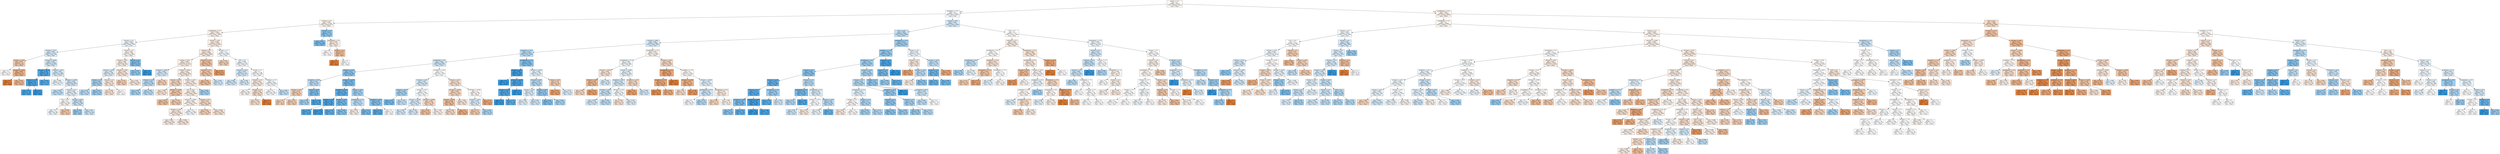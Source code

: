 digraph Tree {
node [shape=box, style="filled", color="black"] ;
0 [label="nbproc <= 4.5\ngini = 0.5\nsamples = 60577\nvalue = [30954, 29623]\nclass = False", fillcolor="#fefaf6"] ;
1 [label="graphSize <= 22.5\ngini = 0.5\nsamples = 19531\nvalue = [9524, 10007]\nclass = True", fillcolor="#f5fafe"] ;
0 -> 1 [labeldistance=2.5, labelangle=45, headlabel="True"] ;
2 [label="sdComm <= 6.5\ngini = 0.499\nsamples = 11780\nvalue = [6109, 5671]\nclass = False", fillcolor="#fdf6f1"] ;
1 -> 2 ;
3 [label="graphDepth <= 3.5\ngini = 0.499\nsamples = 11606\nvalue = [6057, 5549]\nclass = False", fillcolor="#fdf4ee"] ;
2 -> 3 ;
4 [label="sdComm <= 0.2\ngini = 0.499\nsamples = 2268\nvalue = [1084, 1184]\nclass = True", fillcolor="#eef7fd"] ;
3 -> 4 ;
5 [label="sdComp <= 0.02\ngini = 0.494\nsamples = 1274\nvalue = [570, 704]\nclass = True", fillcolor="#d9ecfa"] ;
4 -> 5 ;
6 [label="sdComm <= 0.02\ngini = 0.467\nsamples = 70\nvalue = [44, 26]\nclass = False", fillcolor="#f4cbae"] ;
5 -> 6 ;
7 [label="gini = 0.5\nsamples = 28\nvalue = [14, 14]\nclass = False", fillcolor="#ffffff"] ;
6 -> 7 ;
8 [label="sdComm <= 0.065\ngini = 0.408\nsamples = 42\nvalue = [30, 12]\nclass = False", fillcolor="#efb388"] ;
6 -> 8 ;
9 [label="gini = 0.0\nsamples = 4\nvalue = [4, 0]\nclass = False", fillcolor="#e58139"] ;
8 -> 9 ;
10 [label="gini = 0.432\nsamples = 38\nvalue = [26, 12]\nclass = False", fillcolor="#f1bb94"] ;
8 -> 10 ;
11 [label="sdComp <= 0.065\ngini = 0.492\nsamples = 1204\nvalue = [526, 678]\nclass = True", fillcolor="#d3e9f9"] ;
5 -> 11 ;
12 [label="sdComm <= 0.065\ngini = 0.188\nsamples = 38\nvalue = [4, 34]\nclass = True", fillcolor="#50a9e8"] ;
11 -> 12 ;
13 [label="sdComm <= 0.02\ngini = 0.153\nsamples = 24\nvalue = [2, 22]\nclass = True", fillcolor="#4ba6e7"] ;
12 -> 13 ;
14 [label="gini = 0.18\nsamples = 20\nvalue = [2, 18]\nclass = True", fillcolor="#4fa8e8"] ;
13 -> 14 ;
15 [label="gini = 0.0\nsamples = 4\nvalue = [0, 4]\nclass = True", fillcolor="#399de5"] ;
13 -> 15 ;
16 [label="gini = 0.245\nsamples = 14\nvalue = [2, 12]\nclass = True", fillcolor="#5aade9"] ;
12 -> 16 ;
17 [label="sdComm <= 0.02\ngini = 0.495\nsamples = 1166\nvalue = [522, 644]\nclass = True", fillcolor="#d9ecfa"] ;
11 -> 17 ;
18 [label="gini = 0.499\nsamples = 326\nvalue = [156, 170]\nclass = True", fillcolor="#eff7fd"] ;
17 -> 18 ;
19 [label="sdComm <= 0.065\ngini = 0.492\nsamples = 840\nvalue = [366, 474]\nclass = True", fillcolor="#d2e9f9"] ;
17 -> 19 ;
20 [label="gini = 0.485\nsamples = 492\nvalue = [204, 288]\nclass = True", fillcolor="#c5e2f7"] ;
19 -> 20 ;
21 [label="sdComp <= 0.2\ngini = 0.498\nsamples = 348\nvalue = [162, 186]\nclass = True", fillcolor="#e5f2fc"] ;
19 -> 21 ;
22 [label="CCR <= 0.55\ngini = 0.5\nsamples = 164\nvalue = [84, 80]\nclass = False", fillcolor="#fef9f6"] ;
21 -> 22 ;
23 [label="gini = 0.5\nsamples = 132\nvalue = [64, 68]\nclass = True", fillcolor="#f3f9fd"] ;
22 -> 23 ;
24 [label="gini = 0.469\nsamples = 32\nvalue = [20, 12]\nclass = False", fillcolor="#f5cdb0"] ;
22 -> 24 ;
25 [label="sdComp <= 0.65\ngini = 0.488\nsamples = 184\nvalue = [78, 106]\nclass = True", fillcolor="#cbe5f8"] ;
21 -> 25 ;
26 [label="gini = 0.444\nsamples = 12\nvalue = [4, 8]\nclass = True", fillcolor="#9ccef2"] ;
25 -> 26 ;
27 [label="gini = 0.49\nsamples = 172\nvalue = [74, 98]\nclass = True", fillcolor="#cfe7f9"] ;
25 -> 27 ;
28 [label="sdComp <= 2.0\ngini = 0.499\nsamples = 994\nvalue = [514, 480]\nclass = False", fillcolor="#fdf7f2"] ;
4 -> 28 ;
29 [label="sdComp <= 0.65\ngini = 0.498\nsamples = 942\nvalue = [500, 442]\nclass = False", fillcolor="#fcf0e8"] ;
28 -> 29 ;
30 [label="sdComm <= 0.65\ngini = 0.495\nsamples = 186\nvalue = [84, 102]\nclass = True", fillcolor="#dceefa"] ;
29 -> 30 ;
31 [label="sdComp <= 0.2\ngini = 0.462\nsamples = 94\nvalue = [34, 60]\nclass = True", fillcolor="#a9d5f4"] ;
30 -> 31 ;
32 [label="gini = 0.48\nsamples = 30\nvalue = [12, 18]\nclass = True", fillcolor="#bddef6"] ;
31 -> 32 ;
33 [label="gini = 0.451\nsamples = 64\nvalue = [22, 42]\nclass = True", fillcolor="#a1d0f3"] ;
31 -> 33 ;
34 [label="sdComp <= 0.2\ngini = 0.496\nsamples = 92\nvalue = [50, 42]\nclass = False", fillcolor="#fbebdf"] ;
30 -> 34 ;
35 [label="gini = 0.496\nsamples = 88\nvalue = [48, 40]\nclass = False", fillcolor="#fbeade"] ;
34 -> 35 ;
36 [label="gini = 0.5\nsamples = 4\nvalue = [2, 2]\nclass = False", fillcolor="#ffffff"] ;
34 -> 36 ;
37 [label="sdComm <= 0.65\ngini = 0.495\nsamples = 756\nvalue = [416, 340]\nclass = False", fillcolor="#fae8db"] ;
29 -> 37 ;
38 [label="gini = 0.478\nsamples = 132\nvalue = [80, 52]\nclass = False", fillcolor="#f6d3ba"] ;
37 -> 38 ;
39 [label="gini = 0.497\nsamples = 624\nvalue = [336, 288]\nclass = False", fillcolor="#fbede3"] ;
37 -> 39 ;
40 [label="sdComp <= 6.5\ngini = 0.393\nsamples = 52\nvalue = [14, 38]\nclass = True", fillcolor="#82c1ef"] ;
28 -> 40 ;
41 [label="gini = 0.434\nsamples = 44\nvalue = [14, 30]\nclass = True", fillcolor="#95cbf1"] ;
40 -> 41 ;
42 [label="gini = 0.0\nsamples = 8\nvalue = [0, 8]\nclass = True", fillcolor="#399de5"] ;
40 -> 42 ;
43 [label="sdComp <= 0.65\ngini = 0.498\nsamples = 9338\nvalue = [4973, 4365]\nclass = False", fillcolor="#fcf0e7"] ;
3 -> 43 ;
44 [label="sdComp <= 0.2\ngini = 0.496\nsamples = 7408\nvalue = [4023, 3385]\nclass = False", fillcolor="#fbebe0"] ;
43 -> 44 ;
45 [label="sdComp <= 0.02\ngini = 0.498\nsamples = 6728\nvalue = [3578, 3150]\nclass = False", fillcolor="#fcf0e7"] ;
44 -> 45 ;
46 [label="sdComm <= 0.065\ngini = 0.494\nsamples = 388\nvalue = [172, 216]\nclass = True", fillcolor="#d7ebfa"] ;
45 -> 46 ;
47 [label="sdComm <= 0.02\ngini = 0.478\nsamples = 298\nvalue = [118, 180]\nclass = True", fillcolor="#bbddf6"] ;
46 -> 47 ;
48 [label="gini = 0.465\nsamples = 76\nvalue = [28, 48]\nclass = True", fillcolor="#acd6f4"] ;
47 -> 48 ;
49 [label="gini = 0.482\nsamples = 222\nvalue = [90, 132]\nclass = True", fillcolor="#c0e0f7"] ;
47 -> 49 ;
50 [label="gini = 0.48\nsamples = 90\nvalue = [54, 36]\nclass = False", fillcolor="#f6d5bd"] ;
46 -> 50 ;
51 [label="sdComp <= 0.065\ngini = 0.497\nsamples = 6340\nvalue = [3406, 2934]\nclass = False", fillcolor="#fbeee4"] ;
45 -> 51 ;
52 [label="sdComm <= 0.02\ngini = 0.485\nsamples = 984\nvalue = [576, 408]\nclass = False", fillcolor="#f7dac5"] ;
51 -> 52 ;
53 [label="gini = 0.496\nsamples = 554\nvalue = [302, 252]\nclass = False", fillcolor="#fbeade"] ;
52 -> 53 ;
54 [label="sdComm <= 0.065\ngini = 0.462\nsamples = 430\nvalue = [274, 156]\nclass = False", fillcolor="#f4c9aa"] ;
52 -> 54 ;
55 [label="gini = 0.453\nsamples = 254\nvalue = [166, 88]\nclass = False", fillcolor="#f3c4a2"] ;
54 -> 55 ;
56 [label="gini = 0.474\nsamples = 176\nvalue = [108, 68]\nclass = False", fillcolor="#f5d0b6"] ;
54 -> 56 ;
57 [label="sdComm <= 0.65\ngini = 0.498\nsamples = 5356\nvalue = [2830, 2526]\nclass = False", fillcolor="#fcf1ea"] ;
51 -> 57 ;
58 [label="CCR <= 0.55\ngini = 0.498\nsamples = 5290\nvalue = [2806, 2484]\nclass = False", fillcolor="#fcf1e8"] ;
57 -> 58 ;
59 [label="sdComm <= 0.065\ngini = 0.499\nsamples = 4558\nvalue = [2380, 2178]\nclass = False", fillcolor="#fdf4ee"] ;
58 -> 59 ;
60 [label="sdComm <= 0.02\ngini = 0.497\nsamples = 3000\nvalue = [1620, 1380]\nclass = False", fillcolor="#fbece2"] ;
59 -> 60 ;
61 [label="gini = 0.498\nsamples = 1244\nvalue = [660, 584]\nclass = False", fillcolor="#fcf0e8"] ;
60 -> 61 ;
62 [label="gini = 0.496\nsamples = 1756\nvalue = [960, 796]\nclass = False", fillcolor="#fbe9dd"] ;
60 -> 62 ;
63 [label="gini = 0.5\nsamples = 1558\nvalue = [760, 798]\nclass = True", fillcolor="#f6fafe"] ;
59 -> 63 ;
64 [label="sdComm <= 0.2\ngini = 0.487\nsamples = 732\nvalue = [426, 306]\nclass = False", fillcolor="#f8dcc7"] ;
58 -> 64 ;
65 [label="gini = 0.481\nsamples = 466\nvalue = [278, 188]\nclass = False", fillcolor="#f7d6bf"] ;
64 -> 65 ;
66 [label="gini = 0.494\nsamples = 266\nvalue = [148, 118]\nclass = False", fillcolor="#fae5d7"] ;
64 -> 66 ;
67 [label="gini = 0.463\nsamples = 66\nvalue = [24, 42]\nclass = True", fillcolor="#aad5f4"] ;
57 -> 67 ;
68 [label="sdComm <= 0.65\ngini = 0.452\nsamples = 680\nvalue = [445, 235]\nclass = False", fillcolor="#f3c4a2"] ;
44 -> 68 ;
69 [label="sdComm <= 0.2\ngini = 0.461\nsamples = 618\nvalue = [395, 223]\nclass = False", fillcolor="#f4c8a9"] ;
68 -> 69 ;
70 [label="gini = 0.455\nsamples = 584\nvalue = [380, 204]\nclass = False", fillcolor="#f3c5a3"] ;
69 -> 70 ;
71 [label="gini = 0.493\nsamples = 34\nvalue = [15, 19]\nclass = True", fillcolor="#d5eafa"] ;
69 -> 71 ;
72 [label="gini = 0.312\nsamples = 62\nvalue = [50, 12]\nclass = False", fillcolor="#eb9f69"] ;
68 -> 72 ;
73 [label="sdComm <= 0.2\ngini = 0.5\nsamples = 1930\nvalue = [950, 980]\nclass = True", fillcolor="#f9fcfe"] ;
43 -> 73 ;
74 [label="gini = 0.48\nsamples = 160\nvalue = [96, 64]\nclass = False", fillcolor="#f6d5bd"] ;
73 -> 74 ;
75 [label="CCR <= 5.5\ngini = 0.499\nsamples = 1770\nvalue = [854, 916]\nclass = True", fillcolor="#f2f8fd"] ;
73 -> 75 ;
76 [label="sdComm <= 0.65\ngini = 0.493\nsamples = 574\nvalue = [252, 322]\nclass = True", fillcolor="#d4eaf9"] ;
75 -> 76 ;
77 [label="gini = 0.492\nsamples = 494\nvalue = [216, 278]\nclass = True", fillcolor="#d3e9f9"] ;
76 -> 77 ;
78 [label="gini = 0.495\nsamples = 80\nvalue = [36, 44]\nclass = True", fillcolor="#dbedfa"] ;
76 -> 78 ;
79 [label="sdComp <= 6.5\ngini = 0.5\nsamples = 1196\nvalue = [602, 594]\nclass = False", fillcolor="#fffdfc"] ;
75 -> 79 ;
80 [label="sdComm <= 2.0\ngini = 0.497\nsamples = 336\nvalue = [182, 154]\nclass = False", fillcolor="#fbece1"] ;
79 -> 80 ;
81 [label="gini = 0.5\nsamples = 168\nvalue = [86, 82]\nclass = False", fillcolor="#fef9f6"] ;
80 -> 81 ;
82 [label="sdComp <= 2.0\ngini = 0.49\nsamples = 168\nvalue = [96, 72]\nclass = False", fillcolor="#f8e0ce"] ;
80 -> 82 ;
83 [label="gini = 0.493\nsamples = 164\nvalue = [92, 72]\nclass = False", fillcolor="#f9e4d4"] ;
82 -> 83 ;
84 [label="gini = 0.0\nsamples = 4\nvalue = [4, 0]\nclass = False", fillcolor="#e58139"] ;
82 -> 84 ;
85 [label="sdComm <= 2.0\ngini = 0.5\nsamples = 860\nvalue = [420, 440]\nclass = True", fillcolor="#f6fbfe"] ;
79 -> 85 ;
86 [label="gini = 0.5\nsamples = 788\nvalue = [390, 398]\nclass = True", fillcolor="#fbfdfe"] ;
85 -> 86 ;
87 [label="gini = 0.486\nsamples = 72\nvalue = [30, 42]\nclass = True", fillcolor="#c6e3f8"] ;
85 -> 87 ;
88 [label="sdComp <= 2.0\ngini = 0.419\nsamples = 174\nvalue = [52, 122]\nclass = True", fillcolor="#8dc7f0"] ;
2 -> 88 ;
89 [label="gini = 0.375\nsamples = 144\nvalue = [36, 108]\nclass = True", fillcolor="#7bbeee"] ;
88 -> 89 ;
90 [label="graphDepth <= 3.5\ngini = 0.498\nsamples = 30\nvalue = [16, 14]\nclass = False", fillcolor="#fcefe6"] ;
88 -> 90 ;
91 [label="gini = 0.5\nsamples = 24\nvalue = [12, 12]\nclass = False", fillcolor="#ffffff"] ;
90 -> 91 ;
92 [label="sdComp <= 6.5\ngini = 0.444\nsamples = 6\nvalue = [4, 2]\nclass = False", fillcolor="#f2c09c"] ;
90 -> 92 ;
93 [label="gini = 0.0\nsamples = 2\nvalue = [2, 0]\nclass = False", fillcolor="#e58139"] ;
92 -> 93 ;
94 [label="gini = 0.5\nsamples = 4\nvalue = [2, 2]\nclass = False", fillcolor="#ffffff"] ;
92 -> 94 ;
95 [label="sdComp <= 0.65\ngini = 0.493\nsamples = 7751\nvalue = [3415, 4336]\nclass = True", fillcolor="#d5eaf9"] ;
1 -> 95 ;
96 [label="CCR <= 0.55\ngini = 0.483\nsamples = 5044\nvalue = [2054, 2990]\nclass = True", fillcolor="#c1e0f7"] ;
95 -> 96 ;
97 [label="sdComp <= 0.065\ngini = 0.494\nsamples = 3288\nvalue = [1462, 1826]\nclass = True", fillcolor="#d8ebfa"] ;
96 -> 97 ;
98 [label="graphSize <= 75.0\ngini = 0.476\nsamples = 1878\nvalue = [732, 1146]\nclass = True", fillcolor="#b7dcf6"] ;
97 -> 98 ;
99 [label="graphDepth <= 9.0\ngini = 0.491\nsamples = 1382\nvalue = [600, 782]\nclass = True", fillcolor="#d1e8f9"] ;
98 -> 99 ;
100 [label="sdComm <= 0.02\ngini = 0.417\nsamples = 432\nvalue = [128, 304]\nclass = True", fillcolor="#8cc6f0"] ;
99 -> 100 ;
101 [label="graphSize <= 40.0\ngini = 0.481\nsamples = 154\nvalue = [62, 92]\nclass = True", fillcolor="#bedff7"] ;
100 -> 101 ;
102 [label="sdComp <= 0.02\ngini = 0.475\nsamples = 62\nvalue = [38, 24]\nclass = False", fillcolor="#f5d1b6"] ;
101 -> 102 ;
103 [label="gini = 0.48\nsamples = 10\nvalue = [6, 4]\nclass = False", fillcolor="#f6d5bd"] ;
102 -> 103 ;
104 [label="gini = 0.473\nsamples = 52\nvalue = [32, 20]\nclass = False", fillcolor="#f5d0b5"] ;
102 -> 104 ;
105 [label="sdComp <= 0.02\ngini = 0.386\nsamples = 92\nvalue = [24, 68]\nclass = True", fillcolor="#7fc0ee"] ;
101 -> 105 ;
106 [label="gini = 0.459\nsamples = 56\nvalue = [20, 36]\nclass = True", fillcolor="#a7d3f3"] ;
105 -> 106 ;
107 [label="gini = 0.198\nsamples = 36\nvalue = [4, 32]\nclass = True", fillcolor="#52a9e8"] ;
105 -> 107 ;
108 [label="sdComm <= 0.065\ngini = 0.362\nsamples = 278\nvalue = [66, 212]\nclass = True", fillcolor="#77bced"] ;
100 -> 108 ;
109 [label="graphSize <= 40.0\ngini = 0.267\nsamples = 164\nvalue = [26, 138]\nclass = True", fillcolor="#5eafea"] ;
108 -> 109 ;
110 [label="sdComp <= 0.02\ngini = 0.165\nsamples = 88\nvalue = [8, 80]\nclass = True", fillcolor="#4da7e8"] ;
109 -> 110 ;
111 [label="gini = 0.245\nsamples = 42\nvalue = [6, 36]\nclass = True", fillcolor="#5aade9"] ;
110 -> 111 ;
112 [label="gini = 0.083\nsamples = 46\nvalue = [2, 44]\nclass = True", fillcolor="#42a1e6"] ;
110 -> 112 ;
113 [label="sdComp <= 0.02\ngini = 0.361\nsamples = 76\nvalue = [18, 58]\nclass = True", fillcolor="#76bbed"] ;
109 -> 113 ;
114 [label="gini = 0.291\nsamples = 34\nvalue = [6, 28]\nclass = True", fillcolor="#63b2eb"] ;
113 -> 114 ;
115 [label="gini = 0.408\nsamples = 42\nvalue = [12, 30]\nclass = True", fillcolor="#88c4ef"] ;
113 -> 115 ;
116 [label="sdComp <= 0.02\ngini = 0.456\nsamples = 114\nvalue = [40, 74]\nclass = True", fillcolor="#a4d2f3"] ;
108 -> 116 ;
117 [label="graphDepth <= 6.5\ngini = 0.48\nsamples = 70\nvalue = [28, 42]\nclass = True", fillcolor="#bddef6"] ;
116 -> 117 ;
118 [label="gini = 0.499\nsamples = 38\nvalue = [20, 18]\nclass = False", fillcolor="#fcf2eb"] ;
117 -> 118 ;
119 [label="gini = 0.375\nsamples = 32\nvalue = [8, 24]\nclass = True", fillcolor="#7bbeee"] ;
117 -> 119 ;
120 [label="graphSize <= 40.0\ngini = 0.397\nsamples = 44\nvalue = [12, 32]\nclass = True", fillcolor="#83c2ef"] ;
116 -> 120 ;
121 [label="gini = 0.245\nsamples = 28\nvalue = [4, 24]\nclass = True", fillcolor="#5aade9"] ;
120 -> 121 ;
122 [label="gini = 0.5\nsamples = 16\nvalue = [8, 8]\nclass = False", fillcolor="#ffffff"] ;
120 -> 122 ;
123 [label="graphSize <= 40.0\ngini = 0.5\nsamples = 950\nvalue = [472, 478]\nclass = True", fillcolor="#fdfeff"] ;
99 -> 123 ;
124 [label="sdComm <= 0.02\ngini = 0.494\nsamples = 534\nvalue = [238, 296]\nclass = True", fillcolor="#d8ecfa"] ;
123 -> 124 ;
125 [label="sdComp <= 0.02\ngini = 0.462\nsamples = 188\nvalue = [68, 120]\nclass = True", fillcolor="#a9d5f4"] ;
124 -> 125 ;
126 [label="gini = 0.375\nsamples = 64\nvalue = [16, 48]\nclass = True", fillcolor="#7bbeee"] ;
125 -> 126 ;
127 [label="gini = 0.487\nsamples = 124\nvalue = [52, 72]\nclass = True", fillcolor="#c8e4f8"] ;
125 -> 127 ;
128 [label="sdComp <= 0.02\ngini = 0.5\nsamples = 346\nvalue = [170, 176]\nclass = True", fillcolor="#f8fcfe"] ;
124 -> 128 ;
129 [label="sdComm <= 0.065\ngini = 0.495\nsamples = 240\nvalue = [108, 132]\nclass = True", fillcolor="#dbedfa"] ;
128 -> 129 ;
130 [label="gini = 0.495\nsamples = 80\nvalue = [36, 44]\nclass = True", fillcolor="#dbedfa"] ;
129 -> 130 ;
131 [label="gini = 0.495\nsamples = 160\nvalue = [72, 88]\nclass = True", fillcolor="#dbedfa"] ;
129 -> 131 ;
132 [label="sdComm <= 0.065\ngini = 0.486\nsamples = 106\nvalue = [62, 44]\nclass = False", fillcolor="#f7dac6"] ;
128 -> 132 ;
133 [label="gini = 0.459\nsamples = 56\nvalue = [36, 20]\nclass = False", fillcolor="#f3c7a7"] ;
132 -> 133 ;
134 [label="gini = 0.499\nsamples = 50\nvalue = [26, 24]\nclass = False", fillcolor="#fdf5f0"] ;
132 -> 134 ;
135 [label="sdComp <= 0.02\ngini = 0.492\nsamples = 416\nvalue = [234, 182]\nclass = False", fillcolor="#f9e3d3"] ;
123 -> 135 ;
136 [label="sdComm <= 0.065\ngini = 0.482\nsamples = 256\nvalue = [152, 104]\nclass = False", fillcolor="#f7d7c0"] ;
135 -> 136 ;
137 [label="sdComm <= 0.02\ngini = 0.444\nsamples = 96\nvalue = [64, 32]\nclass = False", fillcolor="#f2c09c"] ;
136 -> 137 ;
138 [label="gini = 0.488\nsamples = 38\nvalue = [22, 16]\nclass = False", fillcolor="#f8ddc9"] ;
137 -> 138 ;
139 [label="gini = 0.4\nsamples = 58\nvalue = [42, 16]\nclass = False", fillcolor="#efb184"] ;
137 -> 139 ;
140 [label="gini = 0.495\nsamples = 160\nvalue = [88, 72]\nclass = False", fillcolor="#fae8db"] ;
136 -> 140 ;
141 [label="sdComm <= 0.065\ngini = 0.5\nsamples = 160\nvalue = [82, 78]\nclass = False", fillcolor="#fef9f5"] ;
135 -> 141 ;
142 [label="sdComm <= 0.02\ngini = 0.496\nsamples = 128\nvalue = [58, 70]\nclass = True", fillcolor="#ddeefb"] ;
141 -> 142 ;
143 [label="gini = 0.472\nsamples = 42\nvalue = [26, 16]\nclass = False", fillcolor="#f5cfb3"] ;
142 -> 143 ;
144 [label="gini = 0.467\nsamples = 86\nvalue = [32, 54]\nclass = True", fillcolor="#aed7f4"] ;
142 -> 144 ;
145 [label="gini = 0.375\nsamples = 32\nvalue = [24, 8]\nclass = False", fillcolor="#eeab7b"] ;
141 -> 145 ;
146 [label="graphDepth <= 25.5\ngini = 0.391\nsamples = 496\nvalue = [132, 364]\nclass = True", fillcolor="#81c1ee"] ;
98 -> 146 ;
147 [label="sdComp <= 0.02\ngini = 0.067\nsamples = 230\nvalue = [8, 222]\nclass = True", fillcolor="#40a1e6"] ;
146 -> 147 ;
148 [label="gini = 0.0\nsamples = 120\nvalue = [0, 120]\nclass = True", fillcolor="#399de5"] ;
147 -> 148 ;
149 [label="sdComm <= 0.065\ngini = 0.135\nsamples = 110\nvalue = [8, 102]\nclass = True", fillcolor="#49a5e7"] ;
147 -> 149 ;
150 [label="sdComm <= 0.02\ngini = 0.184\nsamples = 78\nvalue = [8, 70]\nclass = True", fillcolor="#50a8e8"] ;
149 -> 150 ;
151 [label="gini = 0.0\nsamples = 30\nvalue = [0, 30]\nclass = True", fillcolor="#399de5"] ;
150 -> 151 ;
152 [label="gini = 0.278\nsamples = 48\nvalue = [8, 40]\nclass = True", fillcolor="#61b1ea"] ;
150 -> 152 ;
153 [label="gini = 0.0\nsamples = 32\nvalue = [0, 32]\nclass = True", fillcolor="#399de5"] ;
149 -> 153 ;
154 [label="sdComm <= 0.065\ngini = 0.498\nsamples = 266\nvalue = [124, 142]\nclass = True", fillcolor="#e6f3fc"] ;
146 -> 154 ;
155 [label="sdComm <= 0.02\ngini = 0.476\nsamples = 174\nvalue = [68, 106]\nclass = True", fillcolor="#b8dcf6"] ;
154 -> 155 ;
156 [label="sdComp <= 0.02\ngini = 0.496\nsamples = 92\nvalue = [42, 50]\nclass = True", fillcolor="#dfeffb"] ;
155 -> 156 ;
157 [label="gini = 0.498\nsamples = 60\nvalue = [28, 32]\nclass = True", fillcolor="#e6f3fc"] ;
156 -> 157 ;
158 [label="gini = 0.492\nsamples = 32\nvalue = [14, 18]\nclass = True", fillcolor="#d3e9f9"] ;
156 -> 158 ;
159 [label="sdComp <= 0.02\ngini = 0.433\nsamples = 82\nvalue = [26, 56]\nclass = True", fillcolor="#95caf1"] ;
155 -> 159 ;
160 [label="gini = 0.397\nsamples = 44\nvalue = [12, 32]\nclass = True", fillcolor="#83c2ef"] ;
159 -> 160 ;
161 [label="gini = 0.465\nsamples = 38\nvalue = [14, 24]\nclass = True", fillcolor="#acd6f4"] ;
159 -> 161 ;
162 [label="sdComp <= 0.02\ngini = 0.476\nsamples = 92\nvalue = [56, 36]\nclass = False", fillcolor="#f6d2b8"] ;
154 -> 162 ;
163 [label="gini = 0.351\nsamples = 44\nvalue = [34, 10]\nclass = False", fillcolor="#eda673"] ;
162 -> 163 ;
164 [label="gini = 0.497\nsamples = 48\nvalue = [22, 26]\nclass = True", fillcolor="#e1f0fb"] ;
162 -> 164 ;
165 [label="graphDepth <= 13.5\ngini = 0.499\nsamples = 1410\nvalue = [730, 680]\nclass = False", fillcolor="#fdf6f1"] ;
97 -> 165 ;
166 [label="graphDepth <= 6.5\ngini = 0.499\nsamples = 942\nvalue = [456, 486]\nclass = True", fillcolor="#f3f9fd"] ;
165 -> 166 ;
167 [label="sdComm <= 0.065\ngini = 0.494\nsamples = 184\nvalue = [102, 82]\nclass = False", fillcolor="#fae6d8"] ;
166 -> 167 ;
168 [label="sdComm <= 0.02\ngini = 0.433\nsamples = 82\nvalue = [56, 26]\nclass = False", fillcolor="#f1bc95"] ;
167 -> 168 ;
169 [label="gini = 0.488\nsamples = 38\nvalue = [22, 16]\nclass = False", fillcolor="#f8ddc9"] ;
168 -> 169 ;
170 [label="gini = 0.351\nsamples = 44\nvalue = [34, 10]\nclass = False", fillcolor="#eda673"] ;
168 -> 170 ;
171 [label="gini = 0.495\nsamples = 102\nvalue = [46, 56]\nclass = True", fillcolor="#dceefa"] ;
167 -> 171 ;
172 [label="sdComm <= 0.065\ngini = 0.498\nsamples = 758\nvalue = [354, 404]\nclass = True", fillcolor="#e6f3fc"] ;
166 -> 172 ;
173 [label="graphSize <= 40.0\ngini = 0.492\nsamples = 602\nvalue = [264, 338]\nclass = True", fillcolor="#d4eaf9"] ;
172 -> 173 ;
174 [label="sdComm <= 0.02\ngini = 0.489\nsamples = 466\nvalue = [198, 268]\nclass = True", fillcolor="#cbe5f8"] ;
173 -> 174 ;
175 [label="gini = 0.493\nsamples = 250\nvalue = [110, 140]\nclass = True", fillcolor="#d5eaf9"] ;
174 -> 175 ;
176 [label="gini = 0.483\nsamples = 216\nvalue = [88, 128]\nclass = True", fillcolor="#c1e0f7"] ;
174 -> 176 ;
177 [label="sdComm <= 0.02\ngini = 0.5\nsamples = 136\nvalue = [66, 70]\nclass = True", fillcolor="#f4f9fe"] ;
173 -> 177 ;
178 [label="gini = 0.494\nsamples = 36\nvalue = [20, 16]\nclass = False", fillcolor="#fae6d7"] ;
177 -> 178 ;
179 [label="gini = 0.497\nsamples = 100\nvalue = [46, 54]\nclass = True", fillcolor="#e2f0fb"] ;
177 -> 179 ;
180 [label="graphSize <= 40.0\ngini = 0.488\nsamples = 156\nvalue = [90, 66]\nclass = False", fillcolor="#f8ddca"] ;
172 -> 180 ;
181 [label="gini = 0.35\nsamples = 62\nvalue = [48, 14]\nclass = False", fillcolor="#eda673"] ;
180 -> 181 ;
182 [label="gini = 0.494\nsamples = 94\nvalue = [42, 52]\nclass = True", fillcolor="#d9ecfa"] ;
180 -> 182 ;
183 [label="sdComm <= 0.02\ngini = 0.485\nsamples = 468\nvalue = [274, 194]\nclass = False", fillcolor="#f7dac5"] ;
165 -> 183 ;
184 [label="graphDepth <= 25.5\ngini = 0.346\nsamples = 126\nvalue = [98, 28]\nclass = False", fillcolor="#eca572"] ;
183 -> 184 ;
185 [label="graphSize <= 75.0\ngini = 0.371\nsamples = 114\nvalue = [86, 28]\nclass = False", fillcolor="#edaa79"] ;
184 -> 185 ;
186 [label="gini = 0.245\nsamples = 28\nvalue = [24, 4]\nclass = False", fillcolor="#e9965a"] ;
185 -> 186 ;
187 [label="gini = 0.402\nsamples = 86\nvalue = [62, 24]\nclass = False", fillcolor="#efb286"] ;
185 -> 187 ;
188 [label="gini = 0.0\nsamples = 12\nvalue = [12, 0]\nclass = False", fillcolor="#e58139"] ;
184 -> 188 ;
189 [label="graphSize <= 75.0\ngini = 0.5\nsamples = 342\nvalue = [176, 166]\nclass = False", fillcolor="#fef8f4"] ;
183 -> 189 ;
190 [label="sdComm <= 0.065\ngini = 0.401\nsamples = 72\nvalue = [52, 20]\nclass = False", fillcolor="#efb185"] ;
189 -> 190 ;
191 [label="gini = 0.49\nsamples = 28\nvalue = [16, 12]\nclass = False", fillcolor="#f8e0ce"] ;
190 -> 191 ;
192 [label="gini = 0.298\nsamples = 44\nvalue = [36, 8]\nclass = False", fillcolor="#eb9d65"] ;
190 -> 192 ;
193 [label="sdComm <= 0.065\ngini = 0.497\nsamples = 270\nvalue = [124, 146]\nclass = True", fillcolor="#e1f0fb"] ;
189 -> 193 ;
194 [label="graphDepth <= 25.5\ngini = 0.49\nsamples = 196\nvalue = [84, 112]\nclass = True", fillcolor="#cee6f8"] ;
193 -> 194 ;
195 [label="gini = 0.5\nsamples = 78\nvalue = [38, 40]\nclass = True", fillcolor="#f5fafe"] ;
194 -> 195 ;
196 [label="gini = 0.476\nsamples = 118\nvalue = [46, 72]\nclass = True", fillcolor="#b8dcf6"] ;
194 -> 196 ;
197 [label="graphDepth <= 25.5\ngini = 0.497\nsamples = 74\nvalue = [40, 34]\nclass = False", fillcolor="#fbece1"] ;
193 -> 197 ;
198 [label="gini = 0.486\nsamples = 24\nvalue = [14, 10]\nclass = False", fillcolor="#f8dbc6"] ;
197 -> 198 ;
199 [label="gini = 0.499\nsamples = 50\nvalue = [26, 24]\nclass = False", fillcolor="#fdf5f0"] ;
197 -> 199 ;
200 [label="graphDepth <= 25.5\ngini = 0.447\nsamples = 1756\nvalue = [592, 1164]\nclass = True", fillcolor="#9ecff2"] ;
96 -> 200 ;
201 [label="graphSize <= 75.0\ngini = 0.43\nsamples = 1502\nvalue = [470, 1032]\nclass = True", fillcolor="#93caf1"] ;
200 -> 201 ;
202 [label="graphDepth <= 9.0\ngini = 0.45\nsamples = 1324\nvalue = [452, 872]\nclass = True", fillcolor="#a0d0f2"] ;
201 -> 202 ;
203 [label="sdComp <= 0.2\ngini = 0.405\nsamples = 404\nvalue = [114, 290]\nclass = True", fillcolor="#87c4ef"] ;
202 -> 203 ;
204 [label="sdComm <= 0.65\ngini = 0.293\nsamples = 202\nvalue = [36, 166]\nclass = True", fillcolor="#64b2eb"] ;
203 -> 204 ;
205 [label="sdComm <= 0.2\ngini = 0.257\nsamples = 172\nvalue = [26, 146]\nclass = True", fillcolor="#5caeea"] ;
204 -> 205 ;
206 [label="graphSize <= 40.0\ngini = 0.375\nsamples = 88\nvalue = [22, 66]\nclass = True", fillcolor="#7bbeee"] ;
205 -> 206 ;
207 [label="gini = 0.417\nsamples = 54\nvalue = [16, 38]\nclass = True", fillcolor="#8cc6f0"] ;
206 -> 207 ;
208 [label="gini = 0.291\nsamples = 34\nvalue = [6, 28]\nclass = True", fillcolor="#63b2eb"] ;
206 -> 208 ;
209 [label="graphSize <= 40.0\ngini = 0.091\nsamples = 84\nvalue = [4, 80]\nclass = True", fillcolor="#43a2e6"] ;
205 -> 209 ;
210 [label="gini = 0.0\nsamples = 48\nvalue = [0, 48]\nclass = True", fillcolor="#399de5"] ;
209 -> 210 ;
211 [label="gini = 0.198\nsamples = 36\nvalue = [4, 32]\nclass = True", fillcolor="#52a9e8"] ;
209 -> 211 ;
212 [label="graphDepth <= 6.5\ngini = 0.444\nsamples = 30\nvalue = [10, 20]\nclass = True", fillcolor="#9ccef2"] ;
204 -> 212 ;
213 [label="gini = 0.278\nsamples = 12\nvalue = [2, 10]\nclass = True", fillcolor="#61b1ea"] ;
212 -> 213 ;
214 [label="gini = 0.494\nsamples = 18\nvalue = [8, 10]\nclass = True", fillcolor="#d7ebfa"] ;
212 -> 214 ;
215 [label="sdComm <= 0.2\ngini = 0.474\nsamples = 202\nvalue = [78, 124]\nclass = True", fillcolor="#b6dbf5"] ;
203 -> 215 ;
216 [label="graphDepth <= 6.5\ngini = 0.358\nsamples = 60\nvalue = [14, 46]\nclass = True", fillcolor="#75bbed"] ;
215 -> 216 ;
217 [label="gini = 0.473\nsamples = 26\nvalue = [10, 16]\nclass = True", fillcolor="#b5daf5"] ;
216 -> 217 ;
218 [label="gini = 0.208\nsamples = 34\nvalue = [4, 30]\nclass = True", fillcolor="#53aae8"] ;
216 -> 218 ;
219 [label="graphDepth <= 6.5\ngini = 0.495\nsamples = 142\nvalue = [64, 78]\nclass = True", fillcolor="#dbedfa"] ;
215 -> 219 ;
220 [label="sdComm <= 0.65\ngini = 0.5\nsamples = 76\nvalue = [38, 38]\nclass = False", fillcolor="#ffffff"] ;
219 -> 220 ;
221 [label="gini = 0.49\nsamples = 28\nvalue = [12, 16]\nclass = True", fillcolor="#cee6f8"] ;
220 -> 221 ;
222 [label="gini = 0.497\nsamples = 48\nvalue = [26, 22]\nclass = False", fillcolor="#fbece1"] ;
220 -> 222 ;
223 [label="sdComm <= 0.65\ngini = 0.478\nsamples = 66\nvalue = [26, 40]\nclass = True", fillcolor="#baddf6"] ;
219 -> 223 ;
224 [label="gini = 0.499\nsamples = 46\nvalue = [22, 24]\nclass = True", fillcolor="#eff7fd"] ;
223 -> 224 ;
225 [label="gini = 0.32\nsamples = 20\nvalue = [4, 16]\nclass = True", fillcolor="#6ab6ec"] ;
223 -> 225 ;
226 [label="sdComm <= 0.65\ngini = 0.465\nsamples = 920\nvalue = [338, 582]\nclass = True", fillcolor="#acd6f4"] ;
202 -> 226 ;
227 [label="sdComp <= 0.2\ngini = 0.474\nsamples = 684\nvalue = [264, 420]\nclass = True", fillcolor="#b5dbf5"] ;
226 -> 227 ;
228 [label="graphDepth <= 13.5\ngini = 0.497\nsamples = 330\nvalue = [152, 178]\nclass = True", fillcolor="#e2f1fb"] ;
227 -> 228 ;
229 [label="sdComm <= 0.2\ngini = 0.5\nsamples = 208\nvalue = [106, 102]\nclass = False", fillcolor="#fefaf8"] ;
228 -> 229 ;
230 [label="gini = 0.497\nsamples = 48\nvalue = [26, 22]\nclass = False", fillcolor="#fbece1"] ;
229 -> 230 ;
231 [label="gini = 0.5\nsamples = 160\nvalue = [80, 80]\nclass = False", fillcolor="#ffffff"] ;
229 -> 231 ;
232 [label="sdComm <= 0.2\ngini = 0.47\nsamples = 122\nvalue = [46, 76]\nclass = True", fillcolor="#b1d8f5"] ;
228 -> 232 ;
233 [label="gini = 0.461\nsamples = 50\nvalue = [18, 32]\nclass = True", fillcolor="#a8d4f4"] ;
232 -> 233 ;
234 [label="gini = 0.475\nsamples = 72\nvalue = [28, 44]\nclass = True", fillcolor="#b7dbf6"] ;
232 -> 234 ;
235 [label="graphSize <= 40.0\ngini = 0.433\nsamples = 354\nvalue = [112, 242]\nclass = True", fillcolor="#95caf1"] ;
227 -> 235 ;
236 [label="sdComm <= 0.2\ngini = 0.419\nsamples = 254\nvalue = [76, 178]\nclass = True", fillcolor="#8ec7f0"] ;
235 -> 236 ;
237 [label="gini = 0.414\nsamples = 212\nvalue = [62, 150]\nclass = True", fillcolor="#8bc6f0"] ;
236 -> 237 ;
238 [label="gini = 0.444\nsamples = 42\nvalue = [14, 28]\nclass = True", fillcolor="#9ccef2"] ;
236 -> 238 ;
239 [label="sdComm <= 0.2\ngini = 0.461\nsamples = 100\nvalue = [36, 64]\nclass = True", fillcolor="#a8d4f4"] ;
235 -> 239 ;
240 [label="gini = 0.444\nsamples = 48\nvalue = [16, 32]\nclass = True", fillcolor="#9ccef2"] ;
239 -> 240 ;
241 [label="gini = 0.473\nsamples = 52\nvalue = [20, 32]\nclass = True", fillcolor="#b5daf5"] ;
239 -> 241 ;
242 [label="sdComp <= 0.2\ngini = 0.43\nsamples = 236\nvalue = [74, 162]\nclass = True", fillcolor="#93caf1"] ;
226 -> 242 ;
243 [label="gini = 0.0\nsamples = 62\nvalue = [0, 62]\nclass = True", fillcolor="#399de5"] ;
242 -> 243 ;
244 [label="graphSize <= 40.0\ngini = 0.489\nsamples = 174\nvalue = [74, 100]\nclass = True", fillcolor="#cce6f8"] ;
242 -> 244 ;
245 [label="gini = 0.485\nsamples = 150\nvalue = [62, 88]\nclass = True", fillcolor="#c4e2f7"] ;
244 -> 245 ;
246 [label="gini = 0.5\nsamples = 24\nvalue = [12, 12]\nclass = False", fillcolor="#ffffff"] ;
244 -> 246 ;
247 [label="sdComm <= 0.2\ngini = 0.182\nsamples = 178\nvalue = [18, 160]\nclass = True", fillcolor="#4fa8e8"] ;
201 -> 247 ;
248 [label="sdComp <= 0.2\ngini = 0.361\nsamples = 76\nvalue = [18, 58]\nclass = True", fillcolor="#76bbed"] ;
247 -> 248 ;
249 [label="gini = 0.444\nsamples = 24\nvalue = [8, 16]\nclass = True", fillcolor="#9ccef2"] ;
248 -> 249 ;
250 [label="gini = 0.311\nsamples = 52\nvalue = [10, 42]\nclass = True", fillcolor="#68b4eb"] ;
248 -> 250 ;
251 [label="gini = 0.0\nsamples = 102\nvalue = [0, 102]\nclass = True", fillcolor="#399de5"] ;
247 -> 251 ;
252 [label="sdComp <= 0.2\ngini = 0.499\nsamples = 254\nvalue = [122, 132]\nclass = True", fillcolor="#f0f8fd"] ;
200 -> 252 ;
253 [label="sdComm <= 0.2\ngini = 0.496\nsamples = 128\nvalue = [70, 58]\nclass = False", fillcolor="#fbe9dd"] ;
252 -> 253 ;
254 [label="gini = 0.355\nsamples = 52\nvalue = [40, 12]\nclass = False", fillcolor="#eda774"] ;
253 -> 254 ;
255 [label="sdComm <= 0.65\ngini = 0.478\nsamples = 76\nvalue = [30, 46]\nclass = True", fillcolor="#baddf6"] ;
253 -> 255 ;
256 [label="gini = 0.498\nsamples = 30\nvalue = [16, 14]\nclass = False", fillcolor="#fcefe6"] ;
255 -> 256 ;
257 [label="gini = 0.423\nsamples = 46\nvalue = [14, 32]\nclass = True", fillcolor="#90c8f0"] ;
255 -> 257 ;
258 [label="sdComm <= 0.65\ngini = 0.485\nsamples = 126\nvalue = [52, 74]\nclass = True", fillcolor="#c4e2f7"] ;
252 -> 258 ;
259 [label="sdComm <= 0.2\ngini = 0.349\nsamples = 80\nvalue = [18, 62]\nclass = True", fillcolor="#72b9ed"] ;
258 -> 259 ;
260 [label="gini = 0.32\nsamples = 30\nvalue = [6, 24]\nclass = True", fillcolor="#6ab6ec"] ;
259 -> 260 ;
261 [label="gini = 0.365\nsamples = 50\nvalue = [12, 38]\nclass = True", fillcolor="#78bced"] ;
259 -> 261 ;
262 [label="gini = 0.386\nsamples = 46\nvalue = [34, 12]\nclass = False", fillcolor="#eead7f"] ;
258 -> 262 ;
263 [label="CCR <= 5.5\ngini = 0.5\nsamples = 2707\nvalue = [1361, 1346]\nclass = False", fillcolor="#fffefd"] ;
95 -> 263 ;
264 [label="sdComm <= 0.2\ngini = 0.498\nsamples = 1133\nvalue = [605, 528]\nclass = False", fillcolor="#fcefe6"] ;
263 -> 264 ;
265 [label="graphDepth <= 9.0\ngini = 0.5\nsamples = 444\nvalue = [224, 220]\nclass = False", fillcolor="#fffdfb"] ;
264 -> 265 ;
266 [label="graphDepth <= 6.5\ngini = 0.484\nsamples = 170\nvalue = [70, 100]\nclass = True", fillcolor="#c4e2f7"] ;
265 -> 266 ;
267 [label="gini = 0.465\nsamples = 98\nvalue = [36, 62]\nclass = True", fillcolor="#acd6f4"] ;
266 -> 267 ;
268 [label="gini = 0.498\nsamples = 72\nvalue = [34, 38]\nclass = True", fillcolor="#eaf5fc"] ;
266 -> 268 ;
269 [label="graphSize <= 75.0\ngini = 0.492\nsamples = 274\nvalue = [154, 120]\nclass = False", fillcolor="#f9e3d3"] ;
265 -> 269 ;
270 [label="graphDepth <= 13.5\ngini = 0.461\nsamples = 122\nvalue = [78, 44]\nclass = False", fillcolor="#f4c8a9"] ;
269 -> 270 ;
271 [label="gini = 0.475\nsamples = 98\nvalue = [60, 38]\nclass = False", fillcolor="#f5d1b6"] ;
270 -> 271 ;
272 [label="gini = 0.375\nsamples = 24\nvalue = [18, 6]\nclass = False", fillcolor="#eeab7b"] ;
270 -> 272 ;
273 [label="graphDepth <= 25.5\ngini = 0.5\nsamples = 152\nvalue = [76, 76]\nclass = False", fillcolor="#ffffff"] ;
269 -> 273 ;
274 [label="gini = 0.498\nsamples = 30\nvalue = [14, 16]\nclass = True", fillcolor="#e6f3fc"] ;
273 -> 274 ;
275 [label="gini = 0.5\nsamples = 122\nvalue = [62, 60]\nclass = False", fillcolor="#fefbf9"] ;
273 -> 275 ;
276 [label="graphDepth <= 25.5\ngini = 0.494\nsamples = 689\nvalue = [381, 308]\nclass = False", fillcolor="#fae7d9"] ;
264 -> 276 ;
277 [label="graphDepth <= 6.5\ngini = 0.497\nsamples = 641\nvalue = [345, 296]\nclass = False", fillcolor="#fbede3"] ;
276 -> 277 ;
278 [label="sdComm <= 0.65\ngini = 0.437\nsamples = 87\nvalue = [59, 28]\nclass = False", fillcolor="#f1bd97"] ;
277 -> 278 ;
279 [label="gini = 0.287\nsamples = 46\nvalue = [38, 8]\nclass = False", fillcolor="#ea9c63"] ;
278 -> 279 ;
280 [label="gini = 0.5\nsamples = 41\nvalue = [21, 20]\nclass = False", fillcolor="#fef9f6"] ;
278 -> 280 ;
281 [label="sdComm <= 0.65\ngini = 0.499\nsamples = 554\nvalue = [286, 268]\nclass = False", fillcolor="#fdf7f3"] ;
277 -> 281 ;
282 [label="graphSize <= 75.0\ngini = 0.499\nsamples = 356\nvalue = [170, 186]\nclass = True", fillcolor="#eef7fd"] ;
281 -> 282 ;
283 [label="graphSize <= 40.0\ngini = 0.5\nsamples = 282\nvalue = [144, 138]\nclass = False", fillcolor="#fefaf7"] ;
282 -> 283 ;
284 [label="gini = 0.497\nsamples = 144\nvalue = [66, 78]\nclass = True", fillcolor="#e1f0fb"] ;
283 -> 284 ;
285 [label="graphDepth <= 12.5\ngini = 0.491\nsamples = 138\nvalue = [78, 60]\nclass = False", fillcolor="#f9e2d1"] ;
283 -> 285 ;
286 [label="gini = 0.465\nsamples = 38\nvalue = [24, 14]\nclass = False", fillcolor="#f4caac"] ;
285 -> 286 ;
287 [label="gini = 0.497\nsamples = 100\nvalue = [54, 46]\nclass = False", fillcolor="#fbece2"] ;
285 -> 287 ;
288 [label="gini = 0.456\nsamples = 74\nvalue = [26, 48]\nclass = True", fillcolor="#a4d2f3"] ;
282 -> 288 ;
289 [label="graphDepth <= 13.5\ngini = 0.485\nsamples = 198\nvalue = [116, 82]\nclass = False", fillcolor="#f7dac5"] ;
281 -> 289 ;
290 [label="graphDepth <= 9.0\ngini = 0.5\nsamples = 152\nvalue = [78, 74]\nclass = False", fillcolor="#fef9f5"] ;
289 -> 290 ;
291 [label="gini = 0.498\nsamples = 30\nvalue = [14, 16]\nclass = True", fillcolor="#e6f3fc"] ;
290 -> 291 ;
292 [label="gini = 0.499\nsamples = 122\nvalue = [64, 58]\nclass = False", fillcolor="#fdf3ec"] ;
290 -> 292 ;
293 [label="graphSize <= 75.0\ngini = 0.287\nsamples = 46\nvalue = [38, 8]\nclass = False", fillcolor="#ea9c63"] ;
289 -> 293 ;
294 [label="gini = 0.0\nsamples = 22\nvalue = [22, 0]\nclass = False", fillcolor="#e58139"] ;
293 -> 294 ;
295 [label="gini = 0.444\nsamples = 24\nvalue = [16, 8]\nclass = False", fillcolor="#f2c09c"] ;
293 -> 295 ;
296 [label="sdComm <= 0.65\ngini = 0.375\nsamples = 48\nvalue = [36, 12]\nclass = False", fillcolor="#eeab7b"] ;
276 -> 296 ;
297 [label="gini = 0.0\nsamples = 24\nvalue = [24, 0]\nclass = False", fillcolor="#e58139"] ;
296 -> 297 ;
298 [label="gini = 0.5\nsamples = 24\nvalue = [12, 12]\nclass = False", fillcolor="#ffffff"] ;
296 -> 298 ;
299 [label="graphDepth <= 13.5\ngini = 0.499\nsamples = 1574\nvalue = [756, 818]\nclass = True", fillcolor="#f0f8fd"] ;
263 -> 299 ;
300 [label="sdComm <= 6.5\ngini = 0.492\nsamples = 518\nvalue = [226, 292]\nclass = True", fillcolor="#d2e9f9"] ;
299 -> 300 ;
301 [label="sdComm <= 2.0\ngini = 0.482\nsamples = 336\nvalue = [136, 200]\nclass = True", fillcolor="#c0e0f7"] ;
300 -> 301 ;
302 [label="sdComp <= 2.0\ngini = 0.489\nsamples = 320\nvalue = [136, 184]\nclass = True", fillcolor="#cbe5f8"] ;
301 -> 302 ;
303 [label="gini = 0.48\nsamples = 240\nvalue = [96, 144]\nclass = True", fillcolor="#bddef6"] ;
302 -> 303 ;
304 [label="graphDepth <= 7.5\ngini = 0.5\nsamples = 80\nvalue = [40, 40]\nclass = False", fillcolor="#ffffff"] ;
302 -> 304 ;
305 [label="gini = 0.5\nsamples = 24\nvalue = [12, 12]\nclass = False", fillcolor="#ffffff"] ;
304 -> 305 ;
306 [label="sdComp <= 6.5\ngini = 0.5\nsamples = 56\nvalue = [28, 28]\nclass = False", fillcolor="#ffffff"] ;
304 -> 306 ;
307 [label="gini = 0.5\nsamples = 24\nvalue = [12, 12]\nclass = False", fillcolor="#ffffff"] ;
306 -> 307 ;
308 [label="gini = 0.5\nsamples = 32\nvalue = [16, 16]\nclass = False", fillcolor="#ffffff"] ;
306 -> 308 ;
309 [label="gini = 0.0\nsamples = 16\nvalue = [0, 16]\nclass = True", fillcolor="#399de5"] ;
301 -> 309 ;
310 [label="sdComp <= 2.0\ngini = 0.5\nsamples = 182\nvalue = [90, 92]\nclass = True", fillcolor="#fbfdfe"] ;
300 -> 310 ;
311 [label="gini = 0.469\nsamples = 32\nvalue = [12, 20]\nclass = True", fillcolor="#b0d8f5"] ;
310 -> 311 ;
312 [label="graphDepth <= 7.5\ngini = 0.499\nsamples = 150\nvalue = [78, 72]\nclass = False", fillcolor="#fdf5f0"] ;
310 -> 312 ;
313 [label="gini = 0.5\nsamples = 48\nvalue = [24, 24]\nclass = False", fillcolor="#ffffff"] ;
312 -> 313 ;
314 [label="sdComp <= 6.5\ngini = 0.498\nsamples = 102\nvalue = [54, 48]\nclass = False", fillcolor="#fcf1e9"] ;
312 -> 314 ;
315 [label="gini = 0.499\nsamples = 50\nvalue = [26, 24]\nclass = False", fillcolor="#fdf5f0"] ;
314 -> 315 ;
316 [label="gini = 0.497\nsamples = 52\nvalue = [28, 24]\nclass = False", fillcolor="#fbede3"] ;
314 -> 316 ;
317 [label="sdComp <= 6.5\ngini = 0.5\nsamples = 1056\nvalue = [530, 526]\nclass = False", fillcolor="#fffefe"] ;
299 -> 317 ;
318 [label="sdComm <= 6.5\ngini = 0.498\nsamples = 826\nvalue = [436, 390]\nclass = False", fillcolor="#fcf2ea"] ;
317 -> 318 ;
319 [label="graphDepth <= 25.5\ngini = 0.5\nsamples = 724\nvalue = [372, 352]\nclass = False", fillcolor="#fef8f4"] ;
318 -> 319 ;
320 [label="sdComm <= 2.0\ngini = 0.5\nsamples = 540\nvalue = [266, 274]\nclass = True", fillcolor="#f9fcfe"] ;
319 -> 320 ;
321 [label="sdComp <= 2.0\ngini = 0.5\nsamples = 380\nvalue = [188, 192]\nclass = True", fillcolor="#fbfdfe"] ;
320 -> 321 ;
322 [label="gini = 0.5\nsamples = 356\nvalue = [176, 180]\nclass = True", fillcolor="#fbfdfe"] ;
321 -> 322 ;
323 [label="gini = 0.5\nsamples = 24\nvalue = [12, 12]\nclass = False", fillcolor="#ffffff"] ;
321 -> 323 ;
324 [label="sdComp <= 2.0\ngini = 0.5\nsamples = 160\nvalue = [78, 82]\nclass = True", fillcolor="#f5fafe"] ;
320 -> 324 ;
325 [label="gini = 0.5\nsamples = 128\nvalue = [62, 66]\nclass = True", fillcolor="#f3f9fd"] ;
324 -> 325 ;
326 [label="gini = 0.5\nsamples = 32\nvalue = [16, 16]\nclass = False", fillcolor="#ffffff"] ;
324 -> 326 ;
327 [label="sdComp <= 2.0\ngini = 0.488\nsamples = 184\nvalue = [106, 78]\nclass = False", fillcolor="#f8decb"] ;
319 -> 327 ;
328 [label="sdComm <= 2.0\ngini = 0.465\nsamples = 98\nvalue = [62, 36]\nclass = False", fillcolor="#f4caac"] ;
327 -> 328 ;
329 [label="gini = 0.497\nsamples = 26\nvalue = [14, 12]\nclass = False", fillcolor="#fbede3"] ;
328 -> 329 ;
330 [label="gini = 0.444\nsamples = 72\nvalue = [48, 24]\nclass = False", fillcolor="#f2c09c"] ;
328 -> 330 ;
331 [label="sdComm <= 2.0\ngini = 0.5\nsamples = 86\nvalue = [44, 42]\nclass = False", fillcolor="#fef9f6"] ;
327 -> 331 ;
332 [label="gini = 0.499\nsamples = 54\nvalue = [28, 26]\nclass = False", fillcolor="#fdf6f1"] ;
331 -> 332 ;
333 [label="gini = 0.5\nsamples = 32\nvalue = [16, 16]\nclass = False", fillcolor="#ffffff"] ;
331 -> 333 ;
334 [label="gini = 0.468\nsamples = 102\nvalue = [64, 38]\nclass = False", fillcolor="#f4ccaf"] ;
318 -> 334 ;
335 [label="sdComm <= 2.0\ngini = 0.483\nsamples = 230\nvalue = [94, 136]\nclass = True", fillcolor="#c2e1f7"] ;
317 -> 335 ;
336 [label="graphSize <= 75.0\ngini = 0.494\nsamples = 72\nvalue = [32, 40]\nclass = True", fillcolor="#d7ebfa"] ;
335 -> 336 ;
337 [label="gini = 0.0\nsamples = 4\nvalue = [0, 4]\nclass = True", fillcolor="#399de5"] ;
336 -> 337 ;
338 [label="graphDepth <= 25.5\ngini = 0.498\nsamples = 68\nvalue = [32, 36]\nclass = True", fillcolor="#e9f4fc"] ;
336 -> 338 ;
339 [label="gini = 0.0\nsamples = 2\nvalue = [2, 0]\nclass = False", fillcolor="#e58139"] ;
338 -> 339 ;
340 [label="gini = 0.496\nsamples = 66\nvalue = [30, 36]\nclass = True", fillcolor="#deeffb"] ;
338 -> 340 ;
341 [label="graphSize <= 75.0\ngini = 0.477\nsamples = 158\nvalue = [62, 96]\nclass = True", fillcolor="#b9dcf6"] ;
335 -> 341 ;
342 [label="gini = 0.485\nsamples = 116\nvalue = [48, 68]\nclass = True", fillcolor="#c5e2f7"] ;
341 -> 342 ;
343 [label="sdComm <= 6.5\ngini = 0.444\nsamples = 42\nvalue = [14, 28]\nclass = True", fillcolor="#9ccef2"] ;
341 -> 343 ;
344 [label="gini = 0.0\nsamples = 4\nvalue = [0, 4]\nclass = True", fillcolor="#399de5"] ;
343 -> 344 ;
345 [label="graphDepth <= 25.5\ngini = 0.465\nsamples = 38\nvalue = [14, 24]\nclass = True", fillcolor="#acd6f4"] ;
343 -> 345 ;
346 [label="gini = 0.444\nsamples = 36\nvalue = [12, 24]\nclass = True", fillcolor="#9ccef2"] ;
345 -> 346 ;
347 [label="gini = 0.0\nsamples = 2\nvalue = [2, 0]\nclass = False", fillcolor="#e58139"] ;
345 -> 347 ;
348 [label="graphDepth <= 13.5\ngini = 0.499\nsamples = 41046\nvalue = [21430, 19616]\nclass = False", fillcolor="#fdf4ee"] ;
0 -> 348 [labeldistance=2.5, labelangle=-45, headlabel="False"] ;
349 [label="graphDepth <= 3.5\ngini = 0.5\nsamples = 36564\nvalue = [18836, 17728]\nclass = False", fillcolor="#fdf8f3"] ;
348 -> 349 ;
350 [label="sdComm <= 0.2\ngini = 0.499\nsamples = 6552\nvalue = [3164, 3388]\nclass = True", fillcolor="#f2f9fd"] ;
349 -> 350 ;
351 [label="CCR <= 0.55\ngini = 0.5\nsamples = 4588\nvalue = [2298, 2290]\nclass = False", fillcolor="#fffffe"] ;
350 -> 351 ;
352 [label="sdComm <= 0.02\ngini = 0.499\nsamples = 3772\nvalue = [1798, 1974]\nclass = True", fillcolor="#edf6fd"] ;
351 -> 352 ;
353 [label="sdComp <= 0.02\ngini = 0.493\nsamples = 1662\nvalue = [734, 928]\nclass = True", fillcolor="#d6ebfa"] ;
352 -> 353 ;
354 [label="gini = 0.427\nsamples = 162\nvalue = [50, 112]\nclass = True", fillcolor="#91c9f1"] ;
353 -> 354 ;
355 [label="sdComp <= 0.065\ngini = 0.496\nsamples = 1500\nvalue = [684, 816]\nclass = True", fillcolor="#dfeffb"] ;
353 -> 355 ;
356 [label="gini = 0.305\nsamples = 64\nvalue = [52, 12]\nclass = False", fillcolor="#eb9e67"] ;
355 -> 356 ;
357 [label="gini = 0.493\nsamples = 1436\nvalue = [632, 804]\nclass = True", fillcolor="#d5eaf9"] ;
355 -> 357 ;
358 [label="sdComm <= 0.065\ngini = 0.5\nsamples = 2110\nvalue = [1064, 1046]\nclass = False", fillcolor="#fffdfc"] ;
352 -> 358 ;
359 [label="sdComp <= 0.02\ngini = 0.485\nsamples = 614\nvalue = [360, 254]\nclass = False", fillcolor="#f7dac5"] ;
358 -> 359 ;
360 [label="gini = 0.411\nsamples = 104\nvalue = [74, 30]\nclass = False", fillcolor="#f0b489"] ;
359 -> 360 ;
361 [label="sdComp <= 0.065\ngini = 0.493\nsamples = 510\nvalue = [286, 224]\nclass = False", fillcolor="#f9e4d4"] ;
359 -> 361 ;
362 [label="gini = 0.495\nsamples = 80\nvalue = [44, 36]\nclass = False", fillcolor="#fae8db"] ;
361 -> 362 ;
363 [label="gini = 0.492\nsamples = 430\nvalue = [242, 188]\nclass = False", fillcolor="#f9e3d3"] ;
361 -> 363 ;
364 [label="sdComp <= 0.065\ngini = 0.498\nsamples = 1496\nvalue = [704, 792]\nclass = True", fillcolor="#e9f4fc"] ;
358 -> 364 ;
365 [label="sdComp <= 0.02\ngini = 0.444\nsamples = 108\nvalue = [36, 72]\nclass = True", fillcolor="#9ccef2"] ;
364 -> 365 ;
366 [label="gini = 0.499\nsamples = 38\nvalue = [18, 20]\nclass = True", fillcolor="#ebf5fc"] ;
365 -> 366 ;
367 [label="gini = 0.382\nsamples = 70\nvalue = [18, 52]\nclass = True", fillcolor="#7ebfee"] ;
365 -> 367 ;
368 [label="gini = 0.499\nsamples = 1388\nvalue = [668, 720]\nclass = True", fillcolor="#f1f8fd"] ;
364 -> 368 ;
369 [label="sdComp <= 0.2\ngini = 0.475\nsamples = 816\nvalue = [500, 316]\nclass = False", fillcolor="#f5d1b6"] ;
351 -> 369 ;
370 [label="gini = 0.436\nsamples = 106\nvalue = [72, 34]\nclass = False", fillcolor="#f1bc96"] ;
369 -> 370 ;
371 [label="sdComp <= 0.65\ngini = 0.479\nsamples = 710\nvalue = [428, 282]\nclass = False", fillcolor="#f6d4bb"] ;
369 -> 371 ;
372 [label="gini = 0.486\nsamples = 48\nvalue = [20, 28]\nclass = True", fillcolor="#c6e3f8"] ;
371 -> 372 ;
373 [label="gini = 0.473\nsamples = 662\nvalue = [408, 254]\nclass = False", fillcolor="#f5cfb4"] ;
371 -> 373 ;
374 [label="sdComp <= 6.5\ngini = 0.493\nsamples = 1964\nvalue = [866, 1098]\nclass = True", fillcolor="#d5eafa"] ;
350 -> 374 ;
375 [label="sdComp <= 2.0\ngini = 0.495\nsamples = 1820\nvalue = [818, 1002]\nclass = True", fillcolor="#dbedfa"] ;
374 -> 375 ;
376 [label="sdComm <= 2.0\ngini = 0.494\nsamples = 1796\nvalue = [802, 994]\nclass = True", fillcolor="#d9ecfa"] ;
375 -> 376 ;
377 [label="sdComm <= 0.65\ngini = 0.494\nsamples = 1792\nvalue = [802, 990]\nclass = True", fillcolor="#d9ecfa"] ;
376 -> 377 ;
378 [label="sdComp <= 0.65\ngini = 0.497\nsamples = 1206\nvalue = [556, 650]\nclass = True", fillcolor="#e2f1fb"] ;
377 -> 378 ;
379 [label="sdComp <= 0.2\ngini = 0.488\nsamples = 184\nvalue = [78, 106]\nclass = True", fillcolor="#cbe5f8"] ;
378 -> 379 ;
380 [label="gini = 0.497\nsamples = 122\nvalue = [56, 66]\nclass = True", fillcolor="#e1f0fb"] ;
379 -> 380 ;
381 [label="gini = 0.458\nsamples = 62\nvalue = [22, 40]\nclass = True", fillcolor="#a6d3f3"] ;
379 -> 381 ;
382 [label="gini = 0.498\nsamples = 1022\nvalue = [478, 544]\nclass = True", fillcolor="#e7f3fc"] ;
378 -> 382 ;
383 [label="sdComp <= 0.65\ngini = 0.487\nsamples = 586\nvalue = [246, 340]\nclass = True", fillcolor="#c8e4f8"] ;
377 -> 383 ;
384 [label="sdComp <= 0.2\ngini = 0.491\nsamples = 426\nvalue = [184, 242]\nclass = True", fillcolor="#d0e8f9"] ;
383 -> 384 ;
385 [label="gini = 0.492\nsamples = 344\nvalue = [150, 194]\nclass = True", fillcolor="#d2e9f9"] ;
384 -> 385 ;
386 [label="gini = 0.485\nsamples = 82\nvalue = [34, 48]\nclass = True", fillcolor="#c5e2f7"] ;
384 -> 386 ;
387 [label="CCR <= 5.5\ngini = 0.475\nsamples = 160\nvalue = [62, 98]\nclass = True", fillcolor="#b6dbf5"] ;
383 -> 387 ;
388 [label="gini = 0.473\nsamples = 94\nvalue = [36, 58]\nclass = True", fillcolor="#b4daf5"] ;
387 -> 388 ;
389 [label="gini = 0.478\nsamples = 66\nvalue = [26, 40]\nclass = True", fillcolor="#baddf6"] ;
387 -> 389 ;
390 [label="gini = 0.0\nsamples = 4\nvalue = [0, 4]\nclass = True", fillcolor="#399de5"] ;
376 -> 390 ;
391 [label="sdComm <= 2.0\ngini = 0.444\nsamples = 24\nvalue = [16, 8]\nclass = False", fillcolor="#f2c09c"] ;
375 -> 391 ;
392 [label="gini = 0.0\nsamples = 8\nvalue = [8, 0]\nclass = False", fillcolor="#e58139"] ;
391 -> 392 ;
393 [label="gini = 0.5\nsamples = 16\nvalue = [8, 8]\nclass = False", fillcolor="#ffffff"] ;
391 -> 393 ;
394 [label="gini = 0.444\nsamples = 144\nvalue = [48, 96]\nclass = True", fillcolor="#9ccef2"] ;
374 -> 394 ;
395 [label="sdComm <= 6.5\ngini = 0.499\nsamples = 30012\nvalue = [15672, 14340]\nclass = False", fillcolor="#fdf4ee"] ;
349 -> 395 ;
396 [label="sdComm <= 0.065\ngini = 0.499\nsamples = 29372\nvalue = [15404, 13968]\nclass = False", fillcolor="#fdf3ed"] ;
395 -> 396 ;
397 [label="graphDepth <= 6.5\ngini = 0.5\nsamples = 12484\nvalue = [6310, 6174]\nclass = False", fillcolor="#fefcfb"] ;
396 -> 397 ;
398 [label="sdComp <= 0.065\ngini = 0.5\nsamples = 9228\nvalue = [4558, 4670]\nclass = True", fillcolor="#fafdfe"] ;
397 -> 398 ;
399 [label="graphSize <= 22.5\ngini = 0.499\nsamples = 4280\nvalue = [2044, 2236]\nclass = True", fillcolor="#eef7fd"] ;
398 -> 399 ;
400 [label="sdComm <= 0.02\ngini = 0.499\nsamples = 3816\nvalue = [1844, 1972]\nclass = True", fillcolor="#f2f9fd"] ;
399 -> 400 ;
401 [label="sdComp <= 0.02\ngini = 0.498\nsamples = 1412\nvalue = [664, 748]\nclass = True", fillcolor="#e9f4fc"] ;
400 -> 401 ;
402 [label="gini = 0.484\nsamples = 292\nvalue = [172, 120]\nclass = False", fillcolor="#f7d9c3"] ;
401 -> 402 ;
403 [label="gini = 0.493\nsamples = 1120\nvalue = [492, 628]\nclass = True", fillcolor="#d4eaf9"] ;
401 -> 403 ;
404 [label="sdComp <= 0.02\ngini = 0.5\nsamples = 2404\nvalue = [1180, 1224]\nclass = True", fillcolor="#f8fbfe"] ;
400 -> 404 ;
405 [label="gini = 0.499\nsamples = 1548\nvalue = [736, 812]\nclass = True", fillcolor="#ecf6fd"] ;
404 -> 405 ;
406 [label="gini = 0.499\nsamples = 856\nvalue = [444, 412]\nclass = False", fillcolor="#fdf6f1"] ;
404 -> 406 ;
407 [label="sdComp <= 0.02\ngini = 0.49\nsamples = 464\nvalue = [200, 264]\nclass = True", fillcolor="#cfe7f9"] ;
399 -> 407 ;
408 [label="sdComm <= 0.02\ngini = 0.497\nsamples = 224\nvalue = [104, 120]\nclass = True", fillcolor="#e5f2fc"] ;
407 -> 408 ;
409 [label="gini = 0.491\nsamples = 148\nvalue = [64, 84]\nclass = True", fillcolor="#d0e8f9"] ;
408 -> 409 ;
410 [label="gini = 0.499\nsamples = 76\nvalue = [40, 36]\nclass = False", fillcolor="#fcf2eb"] ;
408 -> 410 ;
411 [label="sdComm <= 0.02\ngini = 0.48\nsamples = 240\nvalue = [96, 144]\nclass = True", fillcolor="#bddef6"] ;
407 -> 411 ;
412 [label="gini = 0.5\nsamples = 80\nvalue = [40, 40]\nclass = False", fillcolor="#ffffff"] ;
411 -> 412 ;
413 [label="gini = 0.455\nsamples = 160\nvalue = [56, 104]\nclass = True", fillcolor="#a4d2f3"] ;
411 -> 413 ;
414 [label="graphSize <= 22.5\ngini = 0.5\nsamples = 4948\nvalue = [2514, 2434]\nclass = False", fillcolor="#fefbf9"] ;
398 -> 414 ;
415 [label="sdComm <= 0.02\ngini = 0.5\nsamples = 4154\nvalue = [2084, 2070]\nclass = False", fillcolor="#fffefe"] ;
414 -> 415 ;
416 [label="gini = 0.498\nsamples = 1428\nvalue = [756, 672]\nclass = False", fillcolor="#fcf1e9"] ;
415 -> 416 ;
417 [label="gini = 0.5\nsamples = 2726\nvalue = [1328, 1398]\nclass = True", fillcolor="#f5fafe"] ;
415 -> 417 ;
418 [label="sdComm <= 0.02\ngini = 0.497\nsamples = 794\nvalue = [430, 364]\nclass = False", fillcolor="#fbece1"] ;
414 -> 418 ;
419 [label="gini = 0.499\nsamples = 538\nvalue = [258, 280]\nclass = True", fillcolor="#eff7fd"] ;
418 -> 419 ;
420 [label="gini = 0.441\nsamples = 256\nvalue = [172, 84]\nclass = False", fillcolor="#f2bf9a"] ;
418 -> 420 ;
421 [label="sdComm <= 0.02\ngini = 0.497\nsamples = 3256\nvalue = [1752, 1504]\nclass = False", fillcolor="#fbede3"] ;
397 -> 421 ;
422 [label="sdComp <= 0.02\ngini = 0.5\nsamples = 1928\nvalue = [988, 940]\nclass = False", fillcolor="#fef9f5"] ;
421 -> 422 ;
423 [label="graphSize <= 40.0\ngini = 0.491\nsamples = 190\nvalue = [108, 82]\nclass = False", fillcolor="#f9e1cf"] ;
422 -> 423 ;
424 [label="gini = 0.482\nsamples = 128\nvalue = [76, 52]\nclass = False", fillcolor="#f7d7c0"] ;
423 -> 424 ;
425 [label="gini = 0.499\nsamples = 62\nvalue = [32, 30]\nclass = False", fillcolor="#fdf7f3"] ;
423 -> 425 ;
426 [label="sdComp <= 0.065\ngini = 0.5\nsamples = 1738\nvalue = [880, 858]\nclass = False", fillcolor="#fefcfa"] ;
422 -> 426 ;
427 [label="graphDepth <= 9.0\ngini = 0.5\nsamples = 472\nvalue = [240, 232]\nclass = False", fillcolor="#fefbf8"] ;
426 -> 427 ;
428 [label="gini = 0.441\nsamples = 122\nvalue = [40, 82]\nclass = True", fillcolor="#9acdf2"] ;
427 -> 428 ;
429 [label="gini = 0.49\nsamples = 350\nvalue = [200, 150]\nclass = False", fillcolor="#f8e0ce"] ;
427 -> 429 ;
430 [label="graphSize <= 40.0\ngini = 0.5\nsamples = 1266\nvalue = [640, 626]\nclass = False", fillcolor="#fefcfb"] ;
426 -> 430 ;
431 [label="gini = 0.5\nsamples = 1130\nvalue = [550, 580]\nclass = True", fillcolor="#f5fafe"] ;
430 -> 431 ;
432 [label="gini = 0.448\nsamples = 136\nvalue = [90, 46]\nclass = False", fillcolor="#f2c19e"] ;
430 -> 432 ;
433 [label="sdComp <= 0.065\ngini = 0.489\nsamples = 1328\nvalue = [764, 564]\nclass = False", fillcolor="#f8decb"] ;
421 -> 433 ;
434 [label="sdComp <= 0.02\ngini = 0.496\nsamples = 1022\nvalue = [558, 464]\nclass = False", fillcolor="#fbeade"] ;
433 -> 434 ;
435 [label="graphDepth <= 9.0\ngini = 0.5\nsamples = 434\nvalue = [222, 212]\nclass = False", fillcolor="#fef9f6"] ;
434 -> 435 ;
436 [label="gini = 0.469\nsamples = 32\nvalue = [20, 12]\nclass = False", fillcolor="#f5cdb0"] ;
435 -> 436 ;
437 [label="gini = 0.5\nsamples = 402\nvalue = [202, 200]\nclass = False", fillcolor="#fffefd"] ;
435 -> 437 ;
438 [label="graphSize <= 40.0\ngini = 0.49\nsamples = 588\nvalue = [336, 252]\nclass = False", fillcolor="#f8e0ce"] ;
434 -> 438 ;
439 [label="gini = 0.49\nsamples = 532\nvalue = [304, 228]\nclass = False", fillcolor="#f8e0ce"] ;
438 -> 439 ;
440 [label="gini = 0.49\nsamples = 56\nvalue = [32, 24]\nclass = False", fillcolor="#f8e0ce"] ;
438 -> 440 ;
441 [label="graphDepth <= 9.0\ngini = 0.44\nsamples = 306\nvalue = [206, 100]\nclass = False", fillcolor="#f2be99"] ;
433 -> 441 ;
442 [label="gini = 0.291\nsamples = 68\nvalue = [56, 12]\nclass = False", fillcolor="#eb9c63"] ;
441 -> 442 ;
443 [label="gini = 0.466\nsamples = 238\nvalue = [150, 88]\nclass = False", fillcolor="#f4cbad"] ;
441 -> 443 ;
444 [label="sdComm <= 0.65\ngini = 0.497\nsamples = 16888\nvalue = [9094, 7794]\nclass = False", fillcolor="#fbede3"] ;
396 -> 444 ;
445 [label="sdComm <= 0.2\ngini = 0.495\nsamples = 12438\nvalue = [6826, 5612]\nclass = False", fillcolor="#fae9dc"] ;
444 -> 445 ;
446 [label="sdComp <= 0.02\ngini = 0.498\nsamples = 8734\nvalue = [4656, 4078]\nclass = False", fillcolor="#fcefe6"] ;
445 -> 446 ;
447 [label="graphDepth <= 6.5\ngini = 0.497\nsamples = 524\nvalue = [242, 282]\nclass = True", fillcolor="#e3f1fb"] ;
446 -> 447 ;
448 [label="graphSize <= 22.5\ngini = 0.48\nsamples = 400\nvalue = [160, 240]\nclass = True", fillcolor="#bddef6"] ;
447 -> 448 ;
449 [label="gini = 0.499\nsamples = 216\nvalue = [104, 112]\nclass = True", fillcolor="#f1f8fd"] ;
448 -> 449 ;
450 [label="gini = 0.423\nsamples = 184\nvalue = [56, 128]\nclass = True", fillcolor="#90c8f0"] ;
448 -> 450 ;
451 [label="graphDepth <= 9.0\ngini = 0.448\nsamples = 124\nvalue = [82, 42]\nclass = False", fillcolor="#f2c29e"] ;
447 -> 451 ;
452 [label="gini = 0.466\nsamples = 54\nvalue = [34, 20]\nclass = False", fillcolor="#f4cbad"] ;
451 -> 452 ;
453 [label="gini = 0.431\nsamples = 70\nvalue = [48, 22]\nclass = False", fillcolor="#f1bb94"] ;
451 -> 453 ;
454 [label="sdComp <= 0.065\ngini = 0.497\nsamples = 8210\nvalue = [4414, 3796]\nclass = False", fillcolor="#fbede3"] ;
446 -> 454 ;
455 [label="graphDepth <= 9.0\ngini = 0.488\nsamples = 1102\nvalue = [638, 464]\nclass = False", fillcolor="#f8ddc9"] ;
454 -> 455 ;
456 [label="graphSize <= 22.5\ngini = 0.478\nsamples = 768\nvalue = [464, 304]\nclass = False", fillcolor="#f6d4bb"] ;
455 -> 456 ;
457 [label="gini = 0.491\nsamples = 628\nvalue = [356, 272]\nclass = False", fillcolor="#f9e1d0"] ;
456 -> 457 ;
458 [label="graphSize <= 40.0\ngini = 0.353\nsamples = 140\nvalue = [108, 32]\nclass = False", fillcolor="#eda674"] ;
456 -> 458 ;
459 [label="gini = 0.314\nsamples = 82\nvalue = [66, 16]\nclass = False", fillcolor="#eba069"] ;
458 -> 459 ;
460 [label="gini = 0.4\nsamples = 58\nvalue = [42, 16]\nclass = False", fillcolor="#efb184"] ;
458 -> 460 ;
461 [label="gini = 0.499\nsamples = 334\nvalue = [174, 160]\nclass = False", fillcolor="#fdf5ef"] ;
455 -> 461 ;
462 [label="graphDepth <= 9.0\ngini = 0.498\nsamples = 7108\nvalue = [3776, 3332]\nclass = False", fillcolor="#fcf0e8"] ;
454 -> 462 ;
463 [label="CCR <= 0.55\ngini = 0.499\nsamples = 5660\nvalue = [2984, 2676]\nclass = False", fillcolor="#fcf2eb"] ;
462 -> 463 ;
464 [label="graphDepth <= 6.5\ngini = 0.498\nsamples = 4234\nvalue = [2250, 1984]\nclass = False", fillcolor="#fcf0e8"] ;
463 -> 464 ;
465 [label="graphSize <= 22.5\ngini = 0.498\nsamples = 4138\nvalue = [2206, 1932]\nclass = False", fillcolor="#fcefe6"] ;
464 -> 465 ;
466 [label="gini = 0.498\nsamples = 3770\nvalue = [1992, 1778]\nclass = False", fillcolor="#fcf1ea"] ;
465 -> 466 ;
467 [label="gini = 0.487\nsamples = 368\nvalue = [214, 154]\nclass = False", fillcolor="#f8dcc7"] ;
465 -> 467 ;
468 [label="gini = 0.497\nsamples = 96\nvalue = [44, 52]\nclass = True", fillcolor="#e1f0fb"] ;
464 -> 468 ;
469 [label="graphDepth <= 6.5\ngini = 0.5\nsamples = 1426\nvalue = [734, 692]\nclass = False", fillcolor="#fef8f4"] ;
463 -> 469 ;
470 [label="sdComp <= 0.65\ngini = 0.5\nsamples = 1234\nvalue = [624, 610]\nclass = False", fillcolor="#fefcfb"] ;
469 -> 470 ;
471 [label="graphSize <= 22.5\ngini = 0.498\nsamples = 694\nvalue = [370, 324]\nclass = False", fillcolor="#fcefe6"] ;
470 -> 471 ;
472 [label="sdComp <= 0.2\ngini = 0.491\nsamples = 556\nvalue = [316, 240]\nclass = False", fillcolor="#f9e1cf"] ;
471 -> 472 ;
473 [label="gini = 0.498\nsamples = 392\nvalue = [208, 184]\nclass = False", fillcolor="#fcf0e8"] ;
472 -> 473 ;
474 [label="gini = 0.45\nsamples = 164\nvalue = [108, 56]\nclass = False", fillcolor="#f2c2a0"] ;
472 -> 474 ;
475 [label="sdComp <= 0.2\ngini = 0.476\nsamples = 138\nvalue = [54, 84]\nclass = True", fillcolor="#b8dcf6"] ;
471 -> 475 ;
476 [label="gini = 0.488\nsamples = 76\nvalue = [32, 44]\nclass = True", fillcolor="#c9e4f8"] ;
475 -> 476 ;
477 [label="gini = 0.458\nsamples = 62\nvalue = [22, 40]\nclass = True", fillcolor="#a6d3f3"] ;
475 -> 477 ;
478 [label="graphSize <= 22.5\ngini = 0.498\nsamples = 540\nvalue = [254, 286]\nclass = True", fillcolor="#e9f4fc"] ;
470 -> 478 ;
479 [label="gini = 0.454\nsamples = 184\nvalue = [64, 120]\nclass = True", fillcolor="#a3d1f3"] ;
478 -> 479 ;
480 [label="gini = 0.498\nsamples = 356\nvalue = [190, 166]\nclass = False", fillcolor="#fcefe6"] ;
478 -> 480 ;
481 [label="sdComp <= 0.65\ngini = 0.489\nsamples = 192\nvalue = [110, 82]\nclass = False", fillcolor="#f8dfcd"] ;
469 -> 481 ;
482 [label="sdComp <= 0.2\ngini = 0.494\nsamples = 126\nvalue = [56, 70]\nclass = True", fillcolor="#d7ebfa"] ;
481 -> 482 ;
483 [label="gini = 0.5\nsamples = 48\nvalue = [24, 24]\nclass = False", fillcolor="#ffffff"] ;
482 -> 483 ;
484 [label="gini = 0.484\nsamples = 78\nvalue = [32, 46]\nclass = True", fillcolor="#c3e1f7"] ;
482 -> 484 ;
485 [label="gini = 0.298\nsamples = 66\nvalue = [54, 12]\nclass = False", fillcolor="#eb9d65"] ;
481 -> 485 ;
486 [label="sdComp <= 0.65\ngini = 0.496\nsamples = 1448\nvalue = [792, 656]\nclass = False", fillcolor="#fbe9dd"] ;
462 -> 486 ;
487 [label="sdComp <= 0.2\ngini = 0.496\nsamples = 1380\nvalue = [750, 630]\nclass = False", fillcolor="#fbebdf"] ;
486 -> 487 ;
488 [label="CCR <= 0.55\ngini = 0.494\nsamples = 644\nvalue = [358, 286]\nclass = False", fillcolor="#fae6d7"] ;
487 -> 488 ;
489 [label="gini = 0.498\nsamples = 532\nvalue = [282, 250]\nclass = False", fillcolor="#fcf1e9"] ;
488 -> 489 ;
490 [label="gini = 0.436\nsamples = 112\nvalue = [76, 36]\nclass = False", fillcolor="#f1bd97"] ;
488 -> 490 ;
491 [label="gini = 0.498\nsamples = 736\nvalue = [392, 344]\nclass = False", fillcolor="#fcf0e7"] ;
487 -> 491 ;
492 [label="gini = 0.472\nsamples = 68\nvalue = [42, 26]\nclass = False", fillcolor="#f5cfb4"] ;
486 -> 492 ;
493 [label="graphSize <= 22.5\ngini = 0.485\nsamples = 3704\nvalue = [2170, 1534]\nclass = False", fillcolor="#f7dac5"] ;
445 -> 493 ;
494 [label="sdComp <= 0.65\ngini = 0.47\nsamples = 2500\nvalue = [1554, 946]\nclass = False", fillcolor="#f5ceb2"] ;
493 -> 494 ;
495 [label="sdComp <= 0.2\ngini = 0.446\nsamples = 1766\nvalue = [1172, 594]\nclass = False", fillcolor="#f2c19d"] ;
494 -> 495 ;
496 [label="gini = 0.449\nsamples = 1036\nvalue = [684, 352]\nclass = False", fillcolor="#f2c29f"] ;
495 -> 496 ;
497 [label="gini = 0.443\nsamples = 730\nvalue = [488, 242]\nclass = False", fillcolor="#f2bf9b"] ;
495 -> 497 ;
498 [label="gini = 0.499\nsamples = 734\nvalue = [382, 352]\nclass = False", fillcolor="#fdf5ef"] ;
494 -> 498 ;
499 [label="graphDepth <= 9.0\ngini = 0.5\nsamples = 1204\nvalue = [616, 588]\nclass = False", fillcolor="#fef9f6"] ;
493 -> 499 ;
500 [label="graphDepth <= 6.5\ngini = 0.495\nsamples = 686\nvalue = [376, 310]\nclass = False", fillcolor="#fae9dc"] ;
499 -> 500 ;
501 [label="sdComp <= 0.65\ngini = 0.497\nsamples = 480\nvalue = [258, 222]\nclass = False", fillcolor="#fbede3"] ;
500 -> 501 ;
502 [label="sdComp <= 0.2\ngini = 0.481\nsamples = 224\nvalue = [134, 90]\nclass = False", fillcolor="#f6d6be"] ;
501 -> 502 ;
503 [label="gini = 0.483\nsamples = 132\nvalue = [78, 54]\nclass = False", fillcolor="#f7d8c2"] ;
502 -> 503 ;
504 [label="gini = 0.476\nsamples = 92\nvalue = [56, 36]\nclass = False", fillcolor="#f6d2b8"] ;
502 -> 504 ;
505 [label="gini = 0.5\nsamples = 256\nvalue = [124, 132]\nclass = True", fillcolor="#f3f9fd"] ;
501 -> 505 ;
506 [label="sdComp <= 0.65\ngini = 0.489\nsamples = 206\nvalue = [118, 88]\nclass = False", fillcolor="#f8dfcd"] ;
500 -> 506 ;
507 [label="sdComp <= 0.2\ngini = 0.451\nsamples = 64\nvalue = [22, 42]\nclass = True", fillcolor="#a1d0f3"] ;
506 -> 507 ;
508 [label="gini = 0.444\nsamples = 24\nvalue = [8, 16]\nclass = True", fillcolor="#9ccef2"] ;
507 -> 508 ;
509 [label="gini = 0.455\nsamples = 40\nvalue = [14, 26]\nclass = True", fillcolor="#a4d2f3"] ;
507 -> 509 ;
510 [label="gini = 0.438\nsamples = 142\nvalue = [96, 46]\nclass = False", fillcolor="#f1bd98"] ;
506 -> 510 ;
511 [label="sdComp <= 0.65\ngini = 0.497\nsamples = 518\nvalue = [240, 278]\nclass = True", fillcolor="#e4f2fb"] ;
499 -> 511 ;
512 [label="sdComp <= 0.2\ngini = 0.494\nsamples = 460\nvalue = [204, 256]\nclass = True", fillcolor="#d7ebfa"] ;
511 -> 512 ;
513 [label="gini = 0.496\nsamples = 256\nvalue = [116, 140]\nclass = True", fillcolor="#ddeefb"] ;
512 -> 513 ;
514 [label="gini = 0.491\nsamples = 204\nvalue = [88, 116]\nclass = True", fillcolor="#cfe7f9"] ;
512 -> 514 ;
515 [label="gini = 0.471\nsamples = 58\nvalue = [36, 22]\nclass = False", fillcolor="#f5ceb2"] ;
511 -> 515 ;
516 [label="sdComp <= 0.65\ngini = 0.5\nsamples = 4450\nvalue = [2268, 2182]\nclass = False", fillcolor="#fefaf7"] ;
444 -> 516 ;
517 [label="graphSize <= 40.0\ngini = 0.5\nsamples = 3178\nvalue = [1564, 1614]\nclass = True", fillcolor="#f9fcfe"] ;
516 -> 517 ;
518 [label="graphSize <= 22.5\ngini = 0.5\nsamples = 3080\nvalue = [1536, 1544]\nclass = True", fillcolor="#fefeff"] ;
517 -> 518 ;
519 [label="sdComp <= 0.2\ngini = 0.498\nsamples = 2300\nvalue = [1080, 1220]\nclass = True", fillcolor="#e8f4fc"] ;
518 -> 519 ;
520 [label="gini = 0.487\nsamples = 564\nvalue = [236, 328]\nclass = True", fillcolor="#c7e4f8"] ;
519 -> 520 ;
521 [label="gini = 0.5\nsamples = 1736\nvalue = [844, 892]\nclass = True", fillcolor="#f4fafe"] ;
519 -> 521 ;
522 [label="graphDepth <= 7.5\ngini = 0.486\nsamples = 780\nvalue = [456, 324]\nclass = False", fillcolor="#f7dbc6"] ;
518 -> 522 ;
523 [label="sdComp <= 0.2\ngini = 0.431\nsamples = 382\nvalue = [262, 120]\nclass = False", fillcolor="#f1bb94"] ;
522 -> 523 ;
524 [label="gini = 0.36\nsamples = 204\nvalue = [156, 48]\nclass = False", fillcolor="#eda876"] ;
523 -> 524 ;
525 [label="gini = 0.482\nsamples = 178\nvalue = [106, 72]\nclass = False", fillcolor="#f7d7bf"] ;
523 -> 525 ;
526 [label="sdComp <= 0.2\ngini = 0.5\nsamples = 398\nvalue = [194, 204]\nclass = True", fillcolor="#f5fafe"] ;
522 -> 526 ;
527 [label="gini = 0.46\nsamples = 268\nvalue = [96, 172]\nclass = True", fillcolor="#a8d4f4"] ;
526 -> 527 ;
528 [label="gini = 0.371\nsamples = 130\nvalue = [98, 32]\nclass = False", fillcolor="#edaa7a"] ;
526 -> 528 ;
529 [label="sdComp <= 0.2\ngini = 0.408\nsamples = 98\nvalue = [28, 70]\nclass = True", fillcolor="#88c4ef"] ;
517 -> 529 ;
530 [label="gini = 0.428\nsamples = 58\nvalue = [18, 40]\nclass = True", fillcolor="#92c9f1"] ;
529 -> 530 ;
531 [label="gini = 0.375\nsamples = 40\nvalue = [10, 30]\nclass = True", fillcolor="#7bbeee"] ;
529 -> 531 ;
532 [label="CCR <= 5.5\ngini = 0.494\nsamples = 1272\nvalue = [704, 568]\nclass = False", fillcolor="#fae7d9"] ;
516 -> 532 ;
533 [label="graphSize <= 40.0\ngini = 0.474\nsamples = 580\nvalue = [356, 224]\nclass = False", fillcolor="#f5d0b6"] ;
532 -> 533 ;
534 [label="graphDepth <= 7.5\ngini = 0.465\nsamples = 510\nvalue = [322, 188]\nclass = False", fillcolor="#f4cbad"] ;
533 -> 534 ;
535 [label="graphSize <= 22.5\ngini = 0.474\nsamples = 400\nvalue = [246, 154]\nclass = False", fillcolor="#f5d0b5"] ;
534 -> 535 ;
536 [label="gini = 0.464\nsamples = 300\nvalue = [190, 110]\nclass = False", fillcolor="#f4caac"] ;
535 -> 536 ;
537 [label="gini = 0.493\nsamples = 100\nvalue = [56, 44]\nclass = False", fillcolor="#f9e4d5"] ;
535 -> 537 ;
538 [label="gini = 0.427\nsamples = 110\nvalue = [76, 34]\nclass = False", fillcolor="#f1b992"] ;
534 -> 538 ;
539 [label="gini = 0.5\nsamples = 70\nvalue = [34, 36]\nclass = True", fillcolor="#f4fafe"] ;
533 -> 539 ;
540 [label="graphSize <= 40.0\ngini = 0.5\nsamples = 692\nvalue = [348, 344]\nclass = False", fillcolor="#fffefd"] ;
532 -> 540 ;
541 [label="sdComp <= 6.5\ngini = 0.5\nsamples = 666\nvalue = [334, 332]\nclass = False", fillcolor="#fffefe"] ;
540 -> 541 ;
542 [label="graphDepth <= 7.5\ngini = 0.5\nsamples = 564\nvalue = [282, 282]\nclass = False", fillcolor="#ffffff"] ;
541 -> 542 ;
543 [label="sdComp <= 2.0\ngini = 0.5\nsamples = 96\nvalue = [48, 48]\nclass = False", fillcolor="#ffffff"] ;
542 -> 543 ;
544 [label="sdComm <= 2.0\ngini = 0.5\nsamples = 48\nvalue = [24, 24]\nclass = False", fillcolor="#ffffff"] ;
543 -> 544 ;
545 [label="gini = 0.5\nsamples = 24\nvalue = [12, 12]\nclass = False", fillcolor="#ffffff"] ;
544 -> 545 ;
546 [label="gini = 0.5\nsamples = 24\nvalue = [12, 12]\nclass = False", fillcolor="#ffffff"] ;
544 -> 546 ;
547 [label="gini = 0.5\nsamples = 48\nvalue = [24, 24]\nclass = False", fillcolor="#ffffff"] ;
543 -> 547 ;
548 [label="sdComp <= 2.0\ngini = 0.5\nsamples = 468\nvalue = [234, 234]\nclass = False", fillcolor="#ffffff"] ;
542 -> 548 ;
549 [label="gini = 0.5\nsamples = 368\nvalue = [184, 184]\nclass = False", fillcolor="#ffffff"] ;
548 -> 549 ;
550 [label="sdComm <= 2.0\ngini = 0.5\nsamples = 100\nvalue = [50, 50]\nclass = False", fillcolor="#ffffff"] ;
548 -> 550 ;
551 [label="gini = 0.5\nsamples = 24\nvalue = [12, 12]\nclass = False", fillcolor="#ffffff"] ;
550 -> 551 ;
552 [label="gini = 0.5\nsamples = 76\nvalue = [38, 38]\nclass = False", fillcolor="#ffffff"] ;
550 -> 552 ;
553 [label="graphDepth <= 7.5\ngini = 0.5\nsamples = 102\nvalue = [52, 50]\nclass = False", fillcolor="#fefaf7"] ;
541 -> 553 ;
554 [label="sdComm <= 2.0\ngini = 0.5\nsamples = 78\nvalue = [40, 38]\nclass = False", fillcolor="#fef9f5"] ;
553 -> 554 ;
555 [label="gini = 0.499\nsamples = 54\nvalue = [28, 26]\nclass = False", fillcolor="#fdf6f1"] ;
554 -> 555 ;
556 [label="gini = 0.5\nsamples = 24\nvalue = [12, 12]\nclass = False", fillcolor="#ffffff"] ;
554 -> 556 ;
557 [label="gini = 0.5\nsamples = 24\nvalue = [12, 12]\nclass = False", fillcolor="#ffffff"] ;
553 -> 557 ;
558 [label="sdComm <= 2.0\ngini = 0.497\nsamples = 26\nvalue = [14, 12]\nclass = False", fillcolor="#fbede3"] ;
540 -> 558 ;
559 [label="gini = 0.0\nsamples = 2\nvalue = [2, 0]\nclass = False", fillcolor="#e58139"] ;
558 -> 559 ;
560 [label="gini = 0.5\nsamples = 24\nvalue = [12, 12]\nclass = False", fillcolor="#ffffff"] ;
558 -> 560 ;
561 [label="graphDepth <= 9.0\ngini = 0.487\nsamples = 640\nvalue = [268, 372]\nclass = True", fillcolor="#c8e4f8"] ;
395 -> 561 ;
562 [label="sdComp <= 6.5\ngini = 0.5\nsamples = 242\nvalue = [122, 120]\nclass = False", fillcolor="#fffdfc"] ;
561 -> 562 ;
563 [label="sdComp <= 2.0\ngini = 0.5\nsamples = 144\nvalue = [72, 72]\nclass = False", fillcolor="#ffffff"] ;
562 -> 563 ;
564 [label="gini = 0.5\nsamples = 48\nvalue = [24, 24]\nclass = False", fillcolor="#ffffff"] ;
563 -> 564 ;
565 [label="gini = 0.5\nsamples = 96\nvalue = [48, 48]\nclass = False", fillcolor="#ffffff"] ;
563 -> 565 ;
566 [label="graphDepth <= 6.5\ngini = 0.5\nsamples = 98\nvalue = [50, 48]\nclass = False", fillcolor="#fefaf7"] ;
562 -> 566 ;
567 [label="gini = 0.5\nsamples = 94\nvalue = [48, 46]\nclass = False", fillcolor="#fefaf7"] ;
566 -> 567 ;
568 [label="gini = 0.5\nsamples = 4\nvalue = [2, 2]\nclass = False", fillcolor="#ffffff"] ;
566 -> 568 ;
569 [label="sdComp <= 6.5\ngini = 0.465\nsamples = 398\nvalue = [146, 252]\nclass = True", fillcolor="#acd6f4"] ;
561 -> 569 ;
570 [label="sdComp <= 2.0\ngini = 0.483\nsamples = 294\nvalue = [120, 174]\nclass = True", fillcolor="#c2e1f7"] ;
569 -> 570 ;
571 [label="gini = 0.5\nsamples = 16\nvalue = [8, 8]\nclass = False", fillcolor="#ffffff"] ;
570 -> 571 ;
572 [label="gini = 0.481\nsamples = 278\nvalue = [112, 166]\nclass = True", fillcolor="#bfdff7"] ;
570 -> 572 ;
573 [label="gini = 0.375\nsamples = 104\nvalue = [26, 78]\nclass = True", fillcolor="#7bbeee"] ;
569 -> 573 ;
574 [label="CCR <= 0.55\ngini = 0.488\nsamples = 4482\nvalue = [2594, 1888]\nclass = False", fillcolor="#f8ddc9"] ;
348 -> 574 ;
575 [label="sdComm <= 0.02\ngini = 0.455\nsamples = 2174\nvalue = [1412, 762]\nclass = False", fillcolor="#f3c5a4"] ;
574 -> 575 ;
576 [label="graphDepth <= 25.5\ngini = 0.491\nsamples = 720\nvalue = [408, 312]\nclass = False", fillcolor="#f9e1d0"] ;
575 -> 576 ;
577 [label="sdComp <= 0.065\ngini = 0.483\nsamples = 536\nvalue = [318, 218]\nclass = False", fillcolor="#f7d7c1"] ;
576 -> 577 ;
578 [label="graphSize <= 75.0\ngini = 0.472\nsamples = 372\nvalue = [230, 142]\nclass = False", fillcolor="#f5cfb3"] ;
577 -> 578 ;
579 [label="sdComp <= 0.02\ngini = 0.452\nsamples = 232\nvalue = [152, 80]\nclass = False", fillcolor="#f3c3a1"] ;
578 -> 579 ;
580 [label="gini = 0.456\nsamples = 148\nvalue = [96, 52]\nclass = False", fillcolor="#f3c5a4"] ;
579 -> 580 ;
581 [label="gini = 0.444\nsamples = 84\nvalue = [56, 28]\nclass = False", fillcolor="#f2c09c"] ;
579 -> 581 ;
582 [label="sdComp <= 0.02\ngini = 0.493\nsamples = 140\nvalue = [78, 62]\nclass = False", fillcolor="#fae5d6"] ;
578 -> 582 ;
583 [label="gini = 0.491\nsamples = 60\nvalue = [34, 26]\nclass = False", fillcolor="#f9e1d0"] ;
582 -> 583 ;
584 [label="gini = 0.495\nsamples = 80\nvalue = [44, 36]\nclass = False", fillcolor="#fae8db"] ;
582 -> 584 ;
585 [label="graphSize <= 75.0\ngini = 0.497\nsamples = 164\nvalue = [88, 76]\nclass = False", fillcolor="#fbeee4"] ;
577 -> 585 ;
586 [label="gini = 0.499\nsamples = 142\nvalue = [74, 68]\nclass = False", fillcolor="#fdf5ef"] ;
585 -> 586 ;
587 [label="gini = 0.463\nsamples = 22\nvalue = [14, 8]\nclass = False", fillcolor="#f4c9aa"] ;
585 -> 587 ;
588 [label="sdComp <= 0.02\ngini = 0.5\nsamples = 184\nvalue = [90, 94]\nclass = True", fillcolor="#f7fbfe"] ;
576 -> 588 ;
589 [label="gini = 0.466\nsamples = 54\nvalue = [20, 34]\nclass = True", fillcolor="#add7f4"] ;
588 -> 589 ;
590 [label="sdComp <= 0.065\ngini = 0.497\nsamples = 130\nvalue = [70, 60]\nclass = False", fillcolor="#fbede3"] ;
588 -> 590 ;
591 [label="gini = 0.486\nsamples = 48\nvalue = [28, 20]\nclass = False", fillcolor="#f8dbc6"] ;
590 -> 591 ;
592 [label="gini = 0.5\nsamples = 82\nvalue = [42, 40]\nclass = False", fillcolor="#fef9f6"] ;
590 -> 592 ;
593 [label="sdComp <= 0.02\ngini = 0.427\nsamples = 1454\nvalue = [1004, 450]\nclass = False", fillcolor="#f1b992"] ;
575 -> 593 ;
594 [label="sdComm <= 0.065\ngini = 0.479\nsamples = 580\nvalue = [350, 230]\nclass = False", fillcolor="#f6d4bb"] ;
593 -> 594 ;
595 [label="graphSize <= 75.0\ngini = 0.5\nsamples = 292\nvalue = [150, 142]\nclass = False", fillcolor="#fef8f4"] ;
594 -> 595 ;
596 [label="gini = 0.497\nsamples = 168\nvalue = [78, 90]\nclass = True", fillcolor="#e5f2fc"] ;
595 -> 596 ;
597 [label="graphDepth <= 25.5\ngini = 0.487\nsamples = 124\nvalue = [72, 52]\nclass = False", fillcolor="#f8dcc8"] ;
595 -> 597 ;
598 [label="gini = 0.444\nsamples = 48\nvalue = [32, 16]\nclass = False", fillcolor="#f2c09c"] ;
597 -> 598 ;
599 [label="gini = 0.499\nsamples = 76\nvalue = [40, 36]\nclass = False", fillcolor="#fcf2eb"] ;
597 -> 599 ;
600 [label="graphDepth <= 25.5\ngini = 0.424\nsamples = 288\nvalue = [200, 88]\nclass = False", fillcolor="#f0b890"] ;
594 -> 600 ;
601 [label="graphSize <= 75.0\ngini = 0.446\nsamples = 238\nvalue = [158, 80]\nclass = False", fillcolor="#f2c19d"] ;
600 -> 601 ;
602 [label="gini = 0.425\nsamples = 196\nvalue = [136, 60]\nclass = False", fillcolor="#f0b990"] ;
601 -> 602 ;
603 [label="gini = 0.499\nsamples = 42\nvalue = [22, 20]\nclass = False", fillcolor="#fdf4ed"] ;
601 -> 603 ;
604 [label="gini = 0.269\nsamples = 50\nvalue = [42, 8]\nclass = False", fillcolor="#ea995f"] ;
600 -> 604 ;
605 [label="graphDepth <= 25.5\ngini = 0.377\nsamples = 874\nvalue = [654, 220]\nclass = False", fillcolor="#eeab7c"] ;
593 -> 605 ;
606 [label="sdComm <= 0.065\ngini = 0.279\nsamples = 584\nvalue = [486, 98]\nclass = False", fillcolor="#ea9a61"] ;
605 -> 606 ;
607 [label="sdComp <= 0.065\ngini = 0.208\nsamples = 374\nvalue = [330, 44]\nclass = False", fillcolor="#e89253"] ;
606 -> 607 ;
608 [label="graphSize <= 75.0\ngini = 0.12\nsamples = 250\nvalue = [234, 16]\nclass = False", fillcolor="#e78a47"] ;
607 -> 608 ;
609 [label="gini = 0.128\nsamples = 174\nvalue = [162, 12]\nclass = False", fillcolor="#e78a48"] ;
608 -> 609 ;
610 [label="gini = 0.1\nsamples = 76\nvalue = [72, 4]\nclass = False", fillcolor="#e68844"] ;
608 -> 610 ;
611 [label="graphSize <= 75.0\ngini = 0.35\nsamples = 124\nvalue = [96, 28]\nclass = False", fillcolor="#eda673"] ;
607 -> 611 ;
612 [label="gini = 0.38\nsamples = 94\nvalue = [70, 24]\nclass = False", fillcolor="#eeac7d"] ;
611 -> 612 ;
613 [label="gini = 0.231\nsamples = 30\nvalue = [26, 4]\nclass = False", fillcolor="#e99457"] ;
611 -> 613 ;
614 [label="graphSize <= 75.0\ngini = 0.382\nsamples = 210\nvalue = [156, 54]\nclass = False", fillcolor="#eead7e"] ;
606 -> 614 ;
615 [label="sdComp <= 0.065\ngini = 0.299\nsamples = 120\nvalue = [98, 22]\nclass = False", fillcolor="#eb9d65"] ;
614 -> 615 ;
616 [label="gini = 0.133\nsamples = 56\nvalue = [52, 4]\nclass = False", fillcolor="#e78b48"] ;
615 -> 616 ;
617 [label="gini = 0.404\nsamples = 64\nvalue = [46, 18]\nclass = False", fillcolor="#efb286"] ;
615 -> 617 ;
618 [label="sdComp <= 0.065\ngini = 0.458\nsamples = 90\nvalue = [58, 32]\nclass = False", fillcolor="#f3c7a6"] ;
614 -> 618 ;
619 [label="gini = 0.494\nsamples = 54\nvalue = [30, 24]\nclass = False", fillcolor="#fae6d7"] ;
618 -> 619 ;
620 [label="gini = 0.346\nsamples = 36\nvalue = [28, 8]\nclass = False", fillcolor="#eca572"] ;
618 -> 620 ;
621 [label="sdComp <= 0.065\ngini = 0.487\nsamples = 290\nvalue = [168, 122]\nclass = False", fillcolor="#f8dcc9"] ;
605 -> 621 ;
622 [label="sdComm <= 0.065\ngini = 0.496\nsamples = 194\nvalue = [106, 88]\nclass = False", fillcolor="#fbeadd"] ;
621 -> 622 ;
623 [label="gini = 0.422\nsamples = 66\nvalue = [46, 20]\nclass = False", fillcolor="#f0b88f"] ;
622 -> 623 ;
624 [label="gini = 0.498\nsamples = 128\nvalue = [60, 68]\nclass = True", fillcolor="#e8f3fc"] ;
622 -> 624 ;
625 [label="sdComm <= 0.065\ngini = 0.457\nsamples = 96\nvalue = [62, 34]\nclass = False", fillcolor="#f3c6a6"] ;
621 -> 625 ;
626 [label="gini = 0.499\nsamples = 46\nvalue = [24, 22]\nclass = False", fillcolor="#fdf5ef"] ;
625 -> 626 ;
627 [label="gini = 0.365\nsamples = 50\nvalue = [38, 12]\nclass = False", fillcolor="#eda978"] ;
625 -> 627 ;
628 [label="graphSize <= 75.0\ngini = 0.5\nsamples = 2308\nvalue = [1182, 1126]\nclass = False", fillcolor="#fef9f6"] ;
574 -> 628 ;
629 [label="sdComp <= 2.0\ngini = 0.492\nsamples = 1140\nvalue = [642, 498]\nclass = False", fillcolor="#f9e3d3"] ;
628 -> 629 ;
630 [label="sdComp <= 0.2\ngini = 0.496\nsamples = 880\nvalue = [480, 400]\nclass = False", fillcolor="#fbeade"] ;
629 -> 630 ;
631 [label="sdComm <= 0.65\ngini = 0.48\nsamples = 240\nvalue = [144, 96]\nclass = False", fillcolor="#f6d5bd"] ;
630 -> 631 ;
632 [label="sdComm <= 0.2\ngini = 0.496\nsamples = 176\nvalue = [96, 80]\nclass = False", fillcolor="#fbeade"] ;
631 -> 632 ;
633 [label="gini = 0.452\nsamples = 58\nvalue = [38, 20]\nclass = False", fillcolor="#f3c3a1"] ;
632 -> 633 ;
634 [label="gini = 0.5\nsamples = 118\nvalue = [58, 60]\nclass = True", fillcolor="#f8fcfe"] ;
632 -> 634 ;
635 [label="gini = 0.375\nsamples = 64\nvalue = [48, 16]\nclass = False", fillcolor="#eeab7b"] ;
631 -> 635 ;
636 [label="sdComm <= 0.65\ngini = 0.499\nsamples = 640\nvalue = [336, 304]\nclass = False", fillcolor="#fdf3ec"] ;
630 -> 636 ;
637 [label="sdComm <= 0.2\ngini = 0.497\nsamples = 386\nvalue = [208, 178]\nclass = False", fillcolor="#fbede2"] ;
636 -> 637 ;
638 [label="sdComp <= 0.65\ngini = 0.5\nsamples = 160\nvalue = [82, 78]\nclass = False", fillcolor="#fef9f5"] ;
637 -> 638 ;
639 [label="gini = 0.499\nsamples = 116\nvalue = [60, 56]\nclass = False", fillcolor="#fdf7f2"] ;
638 -> 639 ;
640 [label="gini = 0.5\nsamples = 44\nvalue = [22, 22]\nclass = False", fillcolor="#ffffff"] ;
638 -> 640 ;
641 [label="sdComp <= 0.65\ngini = 0.493\nsamples = 226\nvalue = [126, 100]\nclass = False", fillcolor="#fae5d6"] ;
637 -> 641 ;
642 [label="gini = 0.49\nsamples = 84\nvalue = [48, 36]\nclass = False", fillcolor="#f8e0ce"] ;
641 -> 642 ;
643 [label="gini = 0.495\nsamples = 142\nvalue = [78, 64]\nclass = False", fillcolor="#fae8db"] ;
641 -> 643 ;
644 [label="sdComp <= 0.65\ngini = 0.5\nsamples = 254\nvalue = [128, 126]\nclass = False", fillcolor="#fffdfc"] ;
636 -> 644 ;
645 [label="gini = 0.498\nsamples = 68\nvalue = [32, 36]\nclass = True", fillcolor="#e9f4fc"] ;
644 -> 645 ;
646 [label="sdComm <= 2.0\ngini = 0.499\nsamples = 186\nvalue = [96, 90]\nclass = False", fillcolor="#fdf7f3"] ;
644 -> 646 ;
647 [label="gini = 0.408\nsamples = 14\nvalue = [10, 4]\nclass = False", fillcolor="#efb388"] ;
646 -> 647 ;
648 [label="sdComm <= 6.5\ngini = 0.5\nsamples = 172\nvalue = [86, 86]\nclass = False", fillcolor="#ffffff"] ;
646 -> 648 ;
649 [label="gini = 0.5\nsamples = 52\nvalue = [26, 26]\nclass = False", fillcolor="#ffffff"] ;
648 -> 649 ;
650 [label="gini = 0.5\nsamples = 120\nvalue = [60, 60]\nclass = False", fillcolor="#ffffff"] ;
648 -> 650 ;
651 [label="sdComp <= 6.5\ngini = 0.47\nsamples = 260\nvalue = [162, 98]\nclass = False", fillcolor="#f5cdb1"] ;
629 -> 651 ;
652 [label="sdComm <= 5.5\ngini = 0.451\nsamples = 204\nvalue = [134, 70]\nclass = False", fillcolor="#f3c3a0"] ;
651 -> 652 ;
653 [label="gini = 0.444\nsamples = 198\nvalue = [132, 66]\nclass = False", fillcolor="#f2c09c"] ;
652 -> 653 ;
654 [label="gini = 0.444\nsamples = 6\nvalue = [2, 4]\nclass = True", fillcolor="#9ccef2"] ;
652 -> 654 ;
655 [label="sdComm <= 2.0\ngini = 0.5\nsamples = 56\nvalue = [28, 28]\nclass = False", fillcolor="#ffffff"] ;
651 -> 655 ;
656 [label="gini = 0.0\nsamples = 4\nvalue = [0, 4]\nclass = True", fillcolor="#399de5"] ;
655 -> 656 ;
657 [label="sdComm <= 6.5\ngini = 0.497\nsamples = 52\nvalue = [28, 24]\nclass = False", fillcolor="#fbede3"] ;
655 -> 657 ;
658 [label="gini = 0.497\nsamples = 26\nvalue = [14, 12]\nclass = False", fillcolor="#fbede3"] ;
657 -> 658 ;
659 [label="gini = 0.497\nsamples = 26\nvalue = [14, 12]\nclass = False", fillcolor="#fbede3"] ;
657 -> 659 ;
660 [label="sdComp <= 0.65\ngini = 0.497\nsamples = 1168\nvalue = [540, 628]\nclass = True", fillcolor="#e3f1fb"] ;
628 -> 660 ;
661 [label="graphDepth <= 25.5\ngini = 0.476\nsamples = 564\nvalue = [220, 344]\nclass = True", fillcolor="#b8dcf6"] ;
660 -> 661 ;
662 [label="sdComm <= 0.65\ngini = 0.415\nsamples = 272\nvalue = [80, 192]\nclass = True", fillcolor="#8bc6f0"] ;
661 -> 662 ;
663 [label="sdComp <= 0.2\ngini = 0.401\nsamples = 238\nvalue = [66, 172]\nclass = True", fillcolor="#85c3ef"] ;
662 -> 663 ;
664 [label="sdComm <= 0.2\ngini = 0.403\nsamples = 100\nvalue = [28, 72]\nclass = True", fillcolor="#86c3ef"] ;
663 -> 664 ;
665 [label="gini = 0.305\nsamples = 64\nvalue = [12, 52]\nclass = True", fillcolor="#67b4eb"] ;
664 -> 665 ;
666 [label="gini = 0.494\nsamples = 36\nvalue = [16, 20]\nclass = True", fillcolor="#d7ebfa"] ;
664 -> 666 ;
667 [label="sdComm <= 0.2\ngini = 0.399\nsamples = 138\nvalue = [38, 100]\nclass = True", fillcolor="#84c2ef"] ;
663 -> 667 ;
668 [label="gini = 0.471\nsamples = 58\nvalue = [22, 36]\nclass = True", fillcolor="#b2d9f5"] ;
667 -> 668 ;
669 [label="gini = 0.32\nsamples = 80\nvalue = [16, 64]\nclass = True", fillcolor="#6ab6ec"] ;
667 -> 669 ;
670 [label="sdComp <= 0.2\ngini = 0.484\nsamples = 34\nvalue = [14, 20]\nclass = True", fillcolor="#c4e2f7"] ;
662 -> 670 ;
671 [label="gini = 0.0\nsamples = 6\nvalue = [0, 6]\nclass = True", fillcolor="#399de5"] ;
670 -> 671 ;
672 [label="gini = 0.5\nsamples = 28\nvalue = [14, 14]\nclass = False", fillcolor="#ffffff"] ;
670 -> 672 ;
673 [label="sdComm <= 0.2\ngini = 0.499\nsamples = 292\nvalue = [140, 152]\nclass = True", fillcolor="#eff7fd"] ;
661 -> 673 ;
674 [label="sdComp <= 0.2\ngini = 0.493\nsamples = 118\nvalue = [66, 52]\nclass = False", fillcolor="#f9e4d5"] ;
673 -> 674 ;
675 [label="gini = 0.498\nsamples = 60\nvalue = [32, 28]\nclass = False", fillcolor="#fcefe6"] ;
674 -> 675 ;
676 [label="gini = 0.485\nsamples = 58\nvalue = [34, 24]\nclass = False", fillcolor="#f7dac5"] ;
674 -> 676 ;
677 [label="sdComm <= 0.65\ngini = 0.489\nsamples = 174\nvalue = [74, 100]\nclass = True", fillcolor="#cce6f8"] ;
673 -> 677 ;
678 [label="sdComp <= 0.2\ngini = 0.459\nsamples = 112\nvalue = [40, 72]\nclass = True", fillcolor="#a7d3f3"] ;
677 -> 678 ;
679 [label="gini = 0.457\nsamples = 68\nvalue = [24, 44]\nclass = True", fillcolor="#a5d2f3"] ;
678 -> 679 ;
680 [label="gini = 0.463\nsamples = 44\nvalue = [16, 28]\nclass = True", fillcolor="#aad5f4"] ;
678 -> 680 ;
681 [label="sdComp <= 0.2\ngini = 0.495\nsamples = 62\nvalue = [34, 28]\nclass = False", fillcolor="#fae9dc"] ;
677 -> 681 ;
682 [label="gini = 0.375\nsamples = 32\nvalue = [24, 8]\nclass = False", fillcolor="#eeab7b"] ;
681 -> 682 ;
683 [label="gini = 0.444\nsamples = 30\nvalue = [10, 20]\nclass = True", fillcolor="#9ccef2"] ;
681 -> 683 ;
684 [label="CCR <= 5.5\ngini = 0.498\nsamples = 604\nvalue = [320, 284]\nclass = False", fillcolor="#fcf1e9"] ;
660 -> 684 ;
685 [label="graphDepth <= 25.5\ngini = 0.462\nsamples = 210\nvalue = [134, 76]\nclass = False", fillcolor="#f4c8a9"] ;
684 -> 685 ;
686 [label="sdComm <= 0.2\ngini = 0.486\nsamples = 130\nvalue = [76, 54]\nclass = False", fillcolor="#f7dbc6"] ;
685 -> 686 ;
687 [label="gini = 0.444\nsamples = 66\nvalue = [44, 22]\nclass = False", fillcolor="#f2c09c"] ;
686 -> 687 ;
688 [label="sdComm <= 0.65\ngini = 0.5\nsamples = 64\nvalue = [32, 32]\nclass = False", fillcolor="#ffffff"] ;
686 -> 688 ;
689 [label="gini = 0.5\nsamples = 40\nvalue = [20, 20]\nclass = False", fillcolor="#ffffff"] ;
688 -> 689 ;
690 [label="gini = 0.5\nsamples = 24\nvalue = [12, 12]\nclass = False", fillcolor="#ffffff"] ;
688 -> 690 ;
691 [label="sdComm <= 0.65\ngini = 0.399\nsamples = 80\nvalue = [58, 22]\nclass = False", fillcolor="#efb184"] ;
685 -> 691 ;
692 [label="sdComm <= 0.2\ngini = 0.366\nsamples = 58\nvalue = [44, 14]\nclass = False", fillcolor="#eda978"] ;
691 -> 692 ;
693 [label="gini = 0.397\nsamples = 22\nvalue = [16, 6]\nclass = False", fillcolor="#efb083"] ;
692 -> 693 ;
694 [label="gini = 0.346\nsamples = 36\nvalue = [28, 8]\nclass = False", fillcolor="#eca572"] ;
692 -> 694 ;
695 [label="gini = 0.463\nsamples = 22\nvalue = [14, 8]\nclass = False", fillcolor="#f4c9aa"] ;
691 -> 695 ;
696 [label="sdComp <= 2.0\ngini = 0.498\nsamples = 394\nvalue = [186, 208]\nclass = True", fillcolor="#eaf5fc"] ;
684 -> 696 ;
697 [label="sdComm <= 2.0\ngini = 0.499\nsamples = 278\nvalue = [134, 144]\nclass = True", fillcolor="#f1f8fd"] ;
696 -> 697 ;
698 [label="gini = 0.5\nsamples = 72\nvalue = [36, 36]\nclass = False", fillcolor="#ffffff"] ;
697 -> 698 ;
699 [label="sdComm <= 6.5\ngini = 0.499\nsamples = 206\nvalue = [98, 108]\nclass = True", fillcolor="#edf6fd"] ;
697 -> 699 ;
700 [label="gini = 0.498\nsamples = 182\nvalue = [86, 96]\nclass = True", fillcolor="#eaf5fc"] ;
699 -> 700 ;
701 [label="gini = 0.5\nsamples = 24\nvalue = [12, 12]\nclass = False", fillcolor="#ffffff"] ;
699 -> 701 ;
702 [label="sdComm <= 2.0\ngini = 0.495\nsamples = 116\nvalue = [52, 64]\nclass = True", fillcolor="#daedfa"] ;
696 -> 702 ;
703 [label="graphDepth <= 25.5\ngini = 0.444\nsamples = 18\nvalue = [6, 12]\nclass = True", fillcolor="#9ccef2"] ;
702 -> 703 ;
704 [label="gini = 0.0\nsamples = 2\nvalue = [0, 2]\nclass = True", fillcolor="#399de5"] ;
703 -> 704 ;
705 [label="sdComp <= 6.5\ngini = 0.469\nsamples = 16\nvalue = [6, 10]\nclass = True", fillcolor="#b0d8f5"] ;
703 -> 705 ;
706 [label="gini = 0.5\nsamples = 4\nvalue = [2, 2]\nclass = False", fillcolor="#ffffff"] ;
705 -> 706 ;
707 [label="gini = 0.444\nsamples = 12\nvalue = [4, 8]\nclass = True", fillcolor="#9ccef2"] ;
705 -> 707 ;
708 [label="graphDepth <= 25.5\ngini = 0.498\nsamples = 98\nvalue = [46, 52]\nclass = True", fillcolor="#e8f4fc"] ;
702 -> 708 ;
709 [label="gini = 0.5\nsamples = 48\nvalue = [24, 24]\nclass = False", fillcolor="#ffffff"] ;
708 -> 709 ;
710 [label="sdComm <= 6.5\ngini = 0.493\nsamples = 50\nvalue = [22, 28]\nclass = True", fillcolor="#d5eaf9"] ;
708 -> 710 ;
711 [label="sdComp <= 6.5\ngini = 0.5\nsamples = 40\nvalue = [20, 20]\nclass = False", fillcolor="#ffffff"] ;
710 -> 711 ;
712 [label="gini = 0.5\nsamples = 24\nvalue = [12, 12]\nclass = False", fillcolor="#ffffff"] ;
711 -> 712 ;
713 [label="gini = 0.5\nsamples = 16\nvalue = [8, 8]\nclass = False", fillcolor="#ffffff"] ;
711 -> 713 ;
714 [label="sdComp <= 6.5\ngini = 0.32\nsamples = 10\nvalue = [2, 8]\nclass = True", fillcolor="#6ab6ec"] ;
710 -> 714 ;
715 [label="gini = 0.0\nsamples = 4\nvalue = [0, 4]\nclass = True", fillcolor="#399de5"] ;
714 -> 715 ;
716 [label="gini = 0.444\nsamples = 6\nvalue = [2, 4]\nclass = True", fillcolor="#9ccef2"] ;
714 -> 716 ;
}